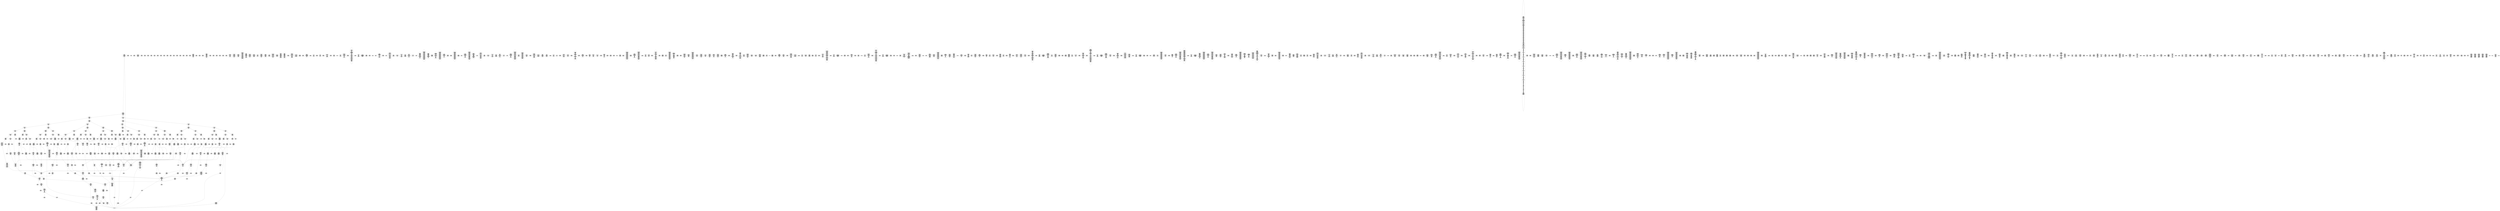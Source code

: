 /* Generated by GvGen v.1.0 (https://www.github.com/stricaud/gvgen) */

digraph G {
compound=true;
   node1 [label="[anywhere]"];
   node2 [label="# 0x0
PUSHX Data
PUSHX Data
MSTORE
PUSHX LogicData
CALLDATASIZE
LT
PUSHX Data
JUMPI
"];
   node3 [label="# 0xd
PUSHX Data
CALLDATALOAD
PUSHX BitData
SHR
PUSHX LogicData
GT
PUSHX Data
JUMPI
"];
   node4 [label="# 0x1e
PUSHX LogicData
GT
PUSHX Data
JUMPI
"];
   node5 [label="# 0x29
PUSHX LogicData
GT
PUSHX Data
JUMPI
"];
   node6 [label="# 0x34
PUSHX LogicData
GT
PUSHX Data
JUMPI
"];
   node7 [label="# 0x3f
PUSHX LogicData
EQ
PUSHX Data
JUMPI
"];
   node8 [label="# 0x4a
PUSHX LogicData
EQ
PUSHX Data
JUMPI
"];
   node9 [label="# 0x55
PUSHX LogicData
EQ
PUSHX Data
JUMPI
"];
   node10 [label="# 0x60
PUSHX Data
REVERT
"];
   node11 [label="# 0x64
JUMPDEST
PUSHX LogicData
EQ
PUSHX Data
JUMPI
"];
   node12 [label="# 0x70
PUSHX LogicData
EQ
PUSHX Data
JUMPI
"];
   node13 [label="# 0x7b
PUSHX LogicData
EQ
PUSHX Data
JUMPI
"];
   node14 [label="# 0x86
PUSHX Data
REVERT
"];
   node15 [label="# 0x8a
JUMPDEST
PUSHX LogicData
GT
PUSHX Data
JUMPI
"];
   node16 [label="# 0x96
PUSHX LogicData
EQ
PUSHX Data
JUMPI
"];
   node17 [label="# 0xa1
PUSHX LogicData
EQ
PUSHX Data
JUMPI
"];
   node18 [label="# 0xac
PUSHX LogicData
EQ
PUSHX Data
JUMPI
"];
   node19 [label="# 0xb7
PUSHX Data
REVERT
"];
   node20 [label="# 0xbb
JUMPDEST
PUSHX LogicData
EQ
PUSHX Data
JUMPI
"];
   node21 [label="# 0xc7
PUSHX LogicData
EQ
PUSHX Data
JUMPI
"];
   node22 [label="# 0xd2
PUSHX LogicData
EQ
PUSHX Data
JUMPI
"];
   node23 [label="# 0xdd
PUSHX Data
REVERT
"];
   node24 [label="# 0xe1
JUMPDEST
PUSHX LogicData
GT
PUSHX Data
JUMPI
"];
   node25 [label="# 0xed
PUSHX LogicData
GT
PUSHX Data
JUMPI
"];
   node26 [label="# 0xf8
PUSHX LogicData
EQ
PUSHX Data
JUMPI
"];
   node27 [label="# 0x103
PUSHX LogicData
EQ
PUSHX Data
JUMPI
"];
   node28 [label="# 0x10e
PUSHX LogicData
EQ
PUSHX Data
JUMPI
"];
   node29 [label="# 0x119
PUSHX Data
REVERT
"];
   node30 [label="# 0x11d
JUMPDEST
PUSHX LogicData
EQ
PUSHX Data
JUMPI
"];
   node31 [label="# 0x129
PUSHX LogicData
EQ
PUSHX Data
JUMPI
"];
   node32 [label="# 0x134
PUSHX LogicData
EQ
PUSHX Data
JUMPI
"];
   node33 [label="# 0x13f
PUSHX Data
REVERT
"];
   node34 [label="# 0x143
JUMPDEST
PUSHX LogicData
GT
PUSHX Data
JUMPI
"];
   node35 [label="# 0x14f
PUSHX LogicData
EQ
PUSHX Data
JUMPI
"];
   node36 [label="# 0x15a
PUSHX LogicData
EQ
PUSHX Data
JUMPI
"];
   node37 [label="# 0x165
PUSHX LogicData
EQ
PUSHX Data
JUMPI
"];
   node38 [label="# 0x170
PUSHX Data
REVERT
"];
   node39 [label="# 0x174
JUMPDEST
PUSHX LogicData
EQ
PUSHX Data
JUMPI
"];
   node40 [label="# 0x180
PUSHX LogicData
EQ
PUSHX Data
JUMPI
"];
   node41 [label="# 0x18b
PUSHX LogicData
EQ
PUSHX Data
JUMPI
"];
   node42 [label="# 0x196
PUSHX Data
REVERT
"];
   node43 [label="# 0x19a
JUMPDEST
PUSHX LogicData
GT
PUSHX Data
JUMPI
"];
   node44 [label="# 0x1a6
PUSHX LogicData
GT
PUSHX Data
JUMPI
"];
   node45 [label="# 0x1b1
PUSHX LogicData
GT
PUSHX Data
JUMPI
"];
   node46 [label="# 0x1bc
PUSHX LogicData
EQ
PUSHX Data
JUMPI
"];
   node47 [label="# 0x1c7
PUSHX LogicData
EQ
PUSHX Data
JUMPI
"];
   node48 [label="# 0x1d2
PUSHX LogicData
EQ
PUSHX Data
JUMPI
"];
   node49 [label="# 0x1dd
PUSHX Data
REVERT
"];
   node50 [label="# 0x1e1
JUMPDEST
PUSHX LogicData
EQ
PUSHX Data
JUMPI
"];
   node51 [label="# 0x1ed
PUSHX LogicData
EQ
PUSHX Data
JUMPI
"];
   node52 [label="# 0x1f8
PUSHX LogicData
EQ
PUSHX Data
JUMPI
"];
   node53 [label="# 0x203
PUSHX Data
REVERT
"];
   node54 [label="# 0x207
JUMPDEST
PUSHX LogicData
GT
PUSHX Data
JUMPI
"];
   node55 [label="# 0x213
PUSHX LogicData
EQ
PUSHX Data
JUMPI
"];
   node56 [label="# 0x21e
PUSHX LogicData
EQ
PUSHX Data
JUMPI
"];
   node57 [label="# 0x229
PUSHX LogicData
EQ
PUSHX Data
JUMPI
"];
   node58 [label="# 0x234
PUSHX Data
REVERT
"];
   node59 [label="# 0x238
JUMPDEST
PUSHX LogicData
EQ
PUSHX Data
JUMPI
"];
   node60 [label="# 0x244
PUSHX LogicData
EQ
PUSHX Data
JUMPI
"];
   node61 [label="# 0x24f
PUSHX LogicData
EQ
PUSHX Data
JUMPI
"];
   node62 [label="# 0x25a
PUSHX Data
REVERT
"];
   node63 [label="# 0x25e
JUMPDEST
PUSHX LogicData
GT
PUSHX Data
JUMPI
"];
   node64 [label="# 0x26a
PUSHX LogicData
GT
PUSHX Data
JUMPI
"];
   node65 [label="# 0x275
PUSHX LogicData
EQ
PUSHX Data
JUMPI
"];
   node66 [label="# 0x280
PUSHX LogicData
EQ
PUSHX Data
JUMPI
"];
   node67 [label="# 0x28b
PUSHX LogicData
EQ
PUSHX Data
JUMPI
"];
   node68 [label="# 0x296
PUSHX Data
REVERT
"];
   node69 [label="# 0x29a
JUMPDEST
PUSHX LogicData
EQ
PUSHX Data
JUMPI
"];
   node70 [label="# 0x2a6
PUSHX LogicData
EQ
PUSHX Data
JUMPI
"];
   node71 [label="# 0x2b1
PUSHX LogicData
EQ
PUSHX Data
JUMPI
"];
   node72 [label="# 0x2bc
PUSHX Data
REVERT
"];
   node73 [label="# 0x2c0
JUMPDEST
PUSHX LogicData
GT
PUSHX Data
JUMPI
"];
   node74 [label="# 0x2cc
PUSHX LogicData
EQ
PUSHX Data
JUMPI
"];
   node75 [label="# 0x2d7
PUSHX LogicData
EQ
PUSHX Data
JUMPI
"];
   node76 [label="# 0x2e2
PUSHX LogicData
EQ
PUSHX Data
JUMPI
"];
   node77 [label="# 0x2ed
PUSHX Data
REVERT
"];
   node78 [label="# 0x2f1
JUMPDEST
PUSHX LogicData
EQ
PUSHX Data
JUMPI
"];
   node79 [label="# 0x2fc
PUSHX LogicData
EQ
PUSHX Data
JUMPI
"];
   node80 [label="# 0x306
JUMPDEST
PUSHX Data
REVERT
"];
   node81 [label="# 0x30b
JUMPDEST
CALLVALUE
ISZERO
PUSHX Data
JUMPI
"];
   node82 [label="# 0x313
PUSHX Data
REVERT
"];
   node83 [label="# 0x317
JUMPDEST
PUSHX Data
PUSHX StorData
SLOAD
JUMP
"];
   node84 [label="# 0x321
JUMPDEST
PUSHX MemData
MLOAD
MSTORE
PUSHX ArithData
ADD
"];
   node85 [label="# 0x32b
JUMPDEST
PUSHX MemData
MLOAD
SUB
RETURN
"];
   node86 [label="# 0x334
JUMPDEST
PUSHX Data
PUSHX Data
CALLDATASIZE
PUSHX Data
PUSHX Data
JUMP
"];
   node87 [label="# 0x342
JUMPDEST
PUSHX Data
JUMP
"];
   node88 [label="# 0x347
JUMPDEST
STOP
"];
   node89 [label="# 0x349
JUMPDEST
CALLVALUE
ISZERO
PUSHX Data
JUMPI
"];
   node90 [label="# 0x351
PUSHX Data
REVERT
"];
   node91 [label="# 0x355
JUMPDEST
PUSHX Data
PUSHX Data
CALLDATASIZE
PUSHX Data
PUSHX Data
JUMP
"];
   node92 [label="# 0x364
JUMPDEST
PUSHX Data
JUMP
"];
   node93 [label="# 0x369
JUMPDEST
PUSHX MemData
MLOAD
ISZERO
ISZERO
MSTORE
PUSHX ArithData
ADD
PUSHX Data
JUMP
"];
   node94 [label="# 0x379
JUMPDEST
CALLVALUE
ISZERO
PUSHX Data
JUMPI
"];
   node95 [label="# 0x381
PUSHX Data
REVERT
"];
   node96 [label="# 0x385
JUMPDEST
PUSHX Data
PUSHX Data
JUMP
"];
   node97 [label="# 0x38e
JUMPDEST
PUSHX MemData
MLOAD
PUSHX Data
PUSHX Data
JUMP
"];
   node98 [label="# 0x39b
JUMPDEST
CALLVALUE
ISZERO
PUSHX Data
JUMPI
"];
   node99 [label="# 0x3a3
PUSHX Data
REVERT
"];
   node100 [label="# 0x3a7
JUMPDEST
PUSHX Data
PUSHX Data
CALLDATASIZE
PUSHX Data
PUSHX Data
JUMP
"];
   node101 [label="# 0x3b6
JUMPDEST
PUSHX Data
JUMP
"];
   node102 [label="# 0x3bb
JUMPDEST
PUSHX MemData
MLOAD
PUSHX ArithData
PUSHX BitData
PUSHX BitData
SHL
SUB
AND
MSTORE
PUSHX ArithData
ADD
PUSHX Data
JUMP
"];
   node103 [label="# 0x3d3
JUMPDEST
CALLVALUE
ISZERO
PUSHX Data
JUMPI
"];
   node104 [label="# 0x3db
PUSHX Data
REVERT
"];
   node105 [label="# 0x3df
JUMPDEST
PUSHX Data
PUSHX Data
CALLDATASIZE
PUSHX Data
PUSHX Data
JUMP
"];
   node106 [label="# 0x3ee
JUMPDEST
PUSHX Data
JUMP
"];
   node107 [label="# 0x3f3
JUMPDEST
CALLVALUE
ISZERO
PUSHX Data
JUMPI
"];
   node108 [label="# 0x3fb
PUSHX Data
REVERT
"];
   node109 [label="# 0x3ff
JUMPDEST
PUSHX Data
PUSHX Data
CALLDATASIZE
PUSHX Data
PUSHX Data
JUMP
"];
   node110 [label="# 0x40e
JUMPDEST
PUSHX Data
JUMP
"];
   node111 [label="# 0x413
JUMPDEST
CALLVALUE
ISZERO
PUSHX Data
JUMPI
"];
   node112 [label="# 0x41b
PUSHX Data
REVERT
"];
   node113 [label="# 0x41f
JUMPDEST
PUSHX Data
PUSHX Data
JUMP
"];
   node114 [label="# 0x428
JUMPDEST
CALLVALUE
ISZERO
PUSHX Data
JUMPI
"];
   node115 [label="# 0x430
PUSHX Data
REVERT
"];
   node116 [label="# 0x434
JUMPDEST
PUSHX StorData
SLOAD
PUSHX Data
JUMP
"];
   node117 [label="# 0x43d
JUMPDEST
CALLVALUE
ISZERO
PUSHX Data
JUMPI
"];
   node118 [label="# 0x445
PUSHX Data
REVERT
"];
   node119 [label="# 0x449
JUMPDEST
PUSHX Data
PUSHX Data
CALLDATASIZE
PUSHX Data
PUSHX Data
JUMP
"];
   node120 [label="# 0x458
JUMPDEST
PUSHX Data
JUMP
"];
   node121 [label="# 0x45d
JUMPDEST
CALLVALUE
ISZERO
PUSHX Data
JUMPI
"];
   node122 [label="# 0x465
PUSHX Data
REVERT
"];
   node123 [label="# 0x469
JUMPDEST
PUSHX Data
PUSHX Data
CALLDATASIZE
PUSHX Data
PUSHX Data
JUMP
"];
   node124 [label="# 0x478
JUMPDEST
PUSHX Data
JUMP
"];
   node125 [label="# 0x47d
JUMPDEST
CALLVALUE
ISZERO
PUSHX Data
JUMPI
"];
   node126 [label="# 0x485
PUSHX Data
REVERT
"];
   node127 [label="# 0x489
JUMPDEST
PUSHX Data
PUSHX Data
JUMP
"];
   node128 [label="# 0x492
JUMPDEST
CALLVALUE
ISZERO
PUSHX Data
JUMPI
"];
   node129 [label="# 0x49a
PUSHX Data
REVERT
"];
   node130 [label="# 0x49e
JUMPDEST
PUSHX Data
PUSHX Data
CALLDATASIZE
PUSHX Data
PUSHX Data
JUMP
"];
   node131 [label="# 0x4ad
JUMPDEST
PUSHX Data
JUMP
"];
   node132 [label="# 0x4b2
JUMPDEST
CALLVALUE
ISZERO
PUSHX Data
JUMPI
"];
   node133 [label="# 0x4ba
PUSHX Data
REVERT
"];
   node134 [label="# 0x4be
JUMPDEST
PUSHX StorData
SLOAD
PUSHX StorData
SLOAD
PUSHX Data
JUMP
"];
   node135 [label="# 0x4cd
JUMPDEST
PUSHX Data
MLOAD
MSTORE
PUSHX ArithData
ADD
MSTORE
ADD
PUSHX Data
JUMP
"];
   node136 [label="# 0x4e2
JUMPDEST
CALLVALUE
ISZERO
PUSHX Data
JUMPI
"];
   node137 [label="# 0x4ea
PUSHX Data
REVERT
"];
   node138 [label="# 0x4ee
JUMPDEST
PUSHX Data
PUSHX Data
CALLDATASIZE
PUSHX Data
PUSHX Data
JUMP
"];
   node139 [label="# 0x4fd
JUMPDEST
PUSHX Data
JUMP
"];
   node140 [label="# 0x502
JUMPDEST
PUSHX Data
PUSHX Data
CALLDATASIZE
PUSHX Data
PUSHX Data
JUMP
"];
   node141 [label="# 0x510
JUMPDEST
PUSHX Data
JUMP
"];
   node142 [label="# 0x515
JUMPDEST
CALLVALUE
ISZERO
PUSHX Data
JUMPI
"];
   node143 [label="# 0x51d
PUSHX Data
REVERT
"];
   node144 [label="# 0x521
JUMPDEST
PUSHX Data
PUSHX Data
CALLDATASIZE
PUSHX Data
PUSHX Data
JUMP
"];
   node145 [label="# 0x530
JUMPDEST
PUSHX Data
JUMP
"];
   node146 [label="# 0x535
JUMPDEST
CALLVALUE
ISZERO
PUSHX Data
JUMPI
"];
   node147 [label="# 0x53d
PUSHX Data
REVERT
"];
   node148 [label="# 0x541
JUMPDEST
PUSHX Data
PUSHX Data
CALLDATASIZE
PUSHX Data
PUSHX Data
JUMP
"];
   node149 [label="# 0x550
JUMPDEST
PUSHX Data
JUMP
"];
   node150 [label="# 0x555
JUMPDEST
CALLVALUE
ISZERO
PUSHX Data
JUMPI
"];
   node151 [label="# 0x55d
PUSHX Data
REVERT
"];
   node152 [label="# 0x561
JUMPDEST
PUSHX Data
PUSHX Data
CALLDATASIZE
PUSHX Data
PUSHX Data
JUMP
"];
   node153 [label="# 0x570
JUMPDEST
PUSHX Data
JUMP
"];
   node154 [label="# 0x575
JUMPDEST
CALLVALUE
ISZERO
PUSHX Data
JUMPI
"];
   node155 [label="# 0x57d
PUSHX Data
REVERT
"];
   node156 [label="# 0x581
JUMPDEST
PUSHX Data
PUSHX Data
CALLDATASIZE
PUSHX Data
PUSHX Data
JUMP
"];
   node157 [label="# 0x590
JUMPDEST
PUSHX Data
JUMP
"];
   node158 [label="# 0x595
JUMPDEST
CALLVALUE
ISZERO
PUSHX Data
JUMPI
"];
   node159 [label="# 0x59d
PUSHX Data
REVERT
"];
   node160 [label="# 0x5a1
JUMPDEST
PUSHX StorData
SLOAD
TIMESTAMP
LT
ISZERO
PUSHX Data
JUMP
"];
   node161 [label="# 0x5ad
JUMPDEST
CALLVALUE
ISZERO
PUSHX Data
JUMPI
"];
   node162 [label="# 0x5b5
PUSHX Data
REVERT
"];
   node163 [label="# 0x5b9
JUMPDEST
PUSHX StorData
SLOAD
PUSHX StorData
SLOAD
PUSHX StorData
SLOAD
PUSHX Data
PUSHX BitData
AND
JUMP
"];
   node164 [label="# 0x5cf
JUMPDEST
PUSHX Data
MLOAD
ISZERO
ISZERO
MSTORE
PUSHX ArithData
ADD
MSTORE
ADD
MSTORE
PUSHX ArithData
ADD
PUSHX Data
JUMP
"];
   node165 [label="# 0x5ec
JUMPDEST
CALLVALUE
ISZERO
PUSHX Data
JUMPI
"];
   node166 [label="# 0x5f4
PUSHX Data
REVERT
"];
   node167 [label="# 0x5f8
JUMPDEST
PUSHX StorData
SLOAD
PUSHX BitData
AND
PUSHX Data
JUMP
"];
   node168 [label="# 0x604
JUMPDEST
CALLVALUE
ISZERO
PUSHX Data
JUMPI
"];
   node169 [label="# 0x60c
PUSHX Data
REVERT
"];
   node170 [label="# 0x610
JUMPDEST
PUSHX Data
PUSHX Data
CALLDATASIZE
PUSHX Data
PUSHX Data
JUMP
"];
   node171 [label="# 0x61f
JUMPDEST
PUSHX Data
JUMP
"];
   node172 [label="# 0x624
JUMPDEST
CALLVALUE
ISZERO
PUSHX Data
JUMPI
"];
   node173 [label="# 0x62c
PUSHX Data
REVERT
"];
   node174 [label="# 0x630
JUMPDEST
PUSHX Data
PUSHX Data
CALLDATASIZE
PUSHX Data
PUSHX Data
JUMP
"];
   node175 [label="# 0x63f
JUMPDEST
PUSHX Data
JUMP
"];
   node176 [label="# 0x644
JUMPDEST
CALLVALUE
ISZERO
PUSHX Data
JUMPI
"];
   node177 [label="# 0x64c
PUSHX Data
REVERT
"];
   node178 [label="# 0x650
JUMPDEST
PUSHX Data
PUSHX Data
CALLDATASIZE
PUSHX Data
PUSHX Data
JUMP
"];
   node179 [label="# 0x65f
JUMPDEST
PUSHX Data
JUMP
"];
   node180 [label="# 0x664
JUMPDEST
CALLVALUE
ISZERO
PUSHX Data
JUMPI
"];
   node181 [label="# 0x66c
PUSHX Data
REVERT
"];
   node182 [label="# 0x670
JUMPDEST
PUSHX Data
PUSHX Data
JUMP
"];
   node183 [label="# 0x679
JUMPDEST
CALLVALUE
ISZERO
PUSHX Data
JUMPI
"];
   node184 [label="# 0x681
PUSHX Data
REVERT
"];
   node185 [label="# 0x685
JUMPDEST
PUSHX StorData
SLOAD
PUSHX ArithData
PUSHX BitData
PUSHX BitData
SHL
SUB
AND
PUSHX Data
JUMP
"];
   node186 [label="# 0x697
JUMPDEST
CALLVALUE
ISZERO
PUSHX Data
JUMPI
"];
   node187 [label="# 0x69f
PUSHX Data
REVERT
"];
   node188 [label="# 0x6a3
JUMPDEST
PUSHX Data
PUSHX StorData
SLOAD
JUMP
"];
   node189 [label="# 0x6ad
JUMPDEST
CALLVALUE
ISZERO
PUSHX Data
JUMPI
"];
   node190 [label="# 0x6b5
PUSHX Data
REVERT
"];
   node191 [label="# 0x6b9
JUMPDEST
PUSHX Data
PUSHX Data
JUMP
"];
   node192 [label="# 0x6c2
JUMPDEST
CALLVALUE
ISZERO
PUSHX Data
JUMPI
"];
   node193 [label="# 0x6ca
PUSHX Data
REVERT
"];
   node194 [label="# 0x6ce
JUMPDEST
PUSHX Data
PUSHX Data
CALLDATASIZE
PUSHX Data
PUSHX Data
JUMP
"];
   node195 [label="# 0x6dd
JUMPDEST
PUSHX Data
JUMP
"];
   node196 [label="# 0x6e2
JUMPDEST
CALLVALUE
ISZERO
PUSHX Data
JUMPI
"];
   node197 [label="# 0x6ea
PUSHX Data
REVERT
"];
   node198 [label="# 0x6ee
JUMPDEST
PUSHX Data
PUSHX Data
CALLDATASIZE
PUSHX Data
PUSHX Data
JUMP
"];
   node199 [label="# 0x6fd
JUMPDEST
PUSHX Data
PUSHX Data
MSTORE
PUSHX Data
MSTORE
PUSHX Data
SHA3
SLOAD
JUMP
"];
   node200 [label="# 0x70f
JUMPDEST
CALLVALUE
ISZERO
PUSHX Data
JUMPI
"];
   node201 [label="# 0x717
PUSHX Data
REVERT
"];
   node202 [label="# 0x71b
JUMPDEST
PUSHX Data
PUSHX StorData
SLOAD
JUMP
"];
   node203 [label="# 0x725
JUMPDEST
CALLVALUE
ISZERO
PUSHX Data
JUMPI
"];
   node204 [label="# 0x72d
PUSHX Data
REVERT
"];
   node205 [label="# 0x731
JUMPDEST
PUSHX Data
PUSHX Data
CALLDATASIZE
PUSHX Data
PUSHX Data
JUMP
"];
   node206 [label="# 0x740
JUMPDEST
PUSHX Data
JUMP
"];
   node207 [label="# 0x745
JUMPDEST
CALLVALUE
ISZERO
PUSHX Data
JUMPI
"];
   node208 [label="# 0x74d
PUSHX Data
REVERT
"];
   node209 [label="# 0x751
JUMPDEST
PUSHX Data
PUSHX Data
CALLDATASIZE
PUSHX Data
PUSHX Data
JUMP
"];
   node210 [label="# 0x760
JUMPDEST
PUSHX Data
JUMP
"];
   node211 [label="# 0x765
JUMPDEST
CALLVALUE
ISZERO
PUSHX Data
JUMPI
"];
   node212 [label="# 0x76d
PUSHX Data
REVERT
"];
   node213 [label="# 0x771
JUMPDEST
PUSHX StorData
SLOAD
PUSHX Data
PUSHX BitData
AND
JUMP
"];
   node214 [label="# 0x77f
JUMPDEST
CALLVALUE
ISZERO
PUSHX Data
JUMPI
"];
   node215 [label="# 0x787
PUSHX Data
REVERT
"];
   node216 [label="# 0x78b
JUMPDEST
PUSHX Data
PUSHX Data
CALLDATASIZE
PUSHX Data
PUSHX Data
JUMP
"];
   node217 [label="# 0x79a
JUMPDEST
PUSHX Data
JUMP
"];
   node218 [label="# 0x79f
JUMPDEST
CALLVALUE
ISZERO
PUSHX Data
JUMPI
"];
   node219 [label="# 0x7a7
PUSHX Data
REVERT
"];
   node220 [label="# 0x7ab
JUMPDEST
PUSHX Data
PUSHX StorData
SLOAD
JUMP
"];
   node221 [label="# 0x7b5
JUMPDEST
CALLVALUE
ISZERO
PUSHX Data
JUMPI
"];
   node222 [label="# 0x7bd
PUSHX Data
REVERT
"];
   node223 [label="# 0x7c1
JUMPDEST
PUSHX Data
PUSHX Data
JUMP
"];
   node224 [label="# 0x7ca
JUMPDEST
CALLVALUE
ISZERO
PUSHX Data
JUMPI
"];
   node225 [label="# 0x7d2
PUSHX Data
REVERT
"];
   node226 [label="# 0x7d6
JUMPDEST
PUSHX Data
PUSHX Data
CALLDATASIZE
PUSHX Data
PUSHX Data
JUMP
"];
   node227 [label="# 0x7e5
JUMPDEST
PUSHX Data
PUSHX Data
MSTORE
PUSHX Data
MSTORE
PUSHX Data
SHA3
SLOAD
PUSHX ArithData
ADD
SLOAD
JUMP
"];
   node228 [label="# 0x7fe
JUMPDEST
CALLVALUE
ISZERO
PUSHX Data
JUMPI
"];
   node229 [label="# 0x806
PUSHX Data
REVERT
"];
   node230 [label="# 0x80a
JUMPDEST
PUSHX Data
PUSHX Data
CALLDATASIZE
PUSHX Data
PUSHX Data
JUMP
"];
   node231 [label="# 0x819
JUMPDEST
PUSHX Data
JUMP
"];
   node232 [label="# 0x81e
JUMPDEST
CALLVALUE
ISZERO
PUSHX Data
JUMPI
"];
   node233 [label="# 0x826
PUSHX Data
REVERT
"];
   node234 [label="# 0x82a
JUMPDEST
PUSHX Data
PUSHX Data
CALLDATASIZE
PUSHX Data
PUSHX Data
JUMP
"];
   node235 [label="# 0x839
JUMPDEST
PUSHX Data
JUMP
"];
   node236 [label="# 0x83e
JUMPDEST
CALLVALUE
ISZERO
PUSHX Data
JUMPI
"];
   node237 [label="# 0x846
PUSHX Data
REVERT
"];
   node238 [label="# 0x84a
JUMPDEST
PUSHX Data
PUSHX Data
CALLDATASIZE
PUSHX Data
PUSHX Data
JUMP
"];
   node239 [label="# 0x859
JUMPDEST
PUSHX Data
JUMP
"];
   node240 [label="# 0x85e
JUMPDEST
CALLVALUE
ISZERO
PUSHX Data
JUMPI
"];
   node241 [label="# 0x866
PUSHX Data
REVERT
"];
   node242 [label="# 0x86a
JUMPDEST
PUSHX Data
PUSHX Data
CALLDATASIZE
PUSHX Data
PUSHX Data
JUMP
"];
   node243 [label="# 0x879
JUMPDEST
PUSHX Data
JUMP
"];
   node244 [label="# 0x87e
JUMPDEST
CALLVALUE
ISZERO
PUSHX Data
JUMPI
"];
   node245 [label="# 0x886
PUSHX Data
REVERT
"];
   node246 [label="# 0x88a
JUMPDEST
PUSHX Data
PUSHX Data
JUMP
"];
   node247 [label="# 0x893
JUMPDEST
CALLVALUE
ISZERO
PUSHX Data
JUMPI
"];
   node248 [label="# 0x89b
PUSHX Data
REVERT
"];
   node249 [label="# 0x89f
JUMPDEST
PUSHX Data
PUSHX Data
CALLDATASIZE
PUSHX Data
PUSHX Data
JUMP
"];
   node250 [label="# 0x8ae
JUMPDEST
PUSHX Data
JUMP
"];
   node251 [label="# 0x8b3
JUMPDEST
CALLVALUE
ISZERO
PUSHX Data
JUMPI
"];
   node252 [label="# 0x8bb
PUSHX Data
REVERT
"];
   node253 [label="# 0x8bf
JUMPDEST
PUSHX Data
PUSHX Data
CALLDATASIZE
PUSHX Data
PUSHX Data
JUMP
"];
   node254 [label="# 0x8ce
JUMPDEST
PUSHX Data
JUMP
"];
   node255 [label="# 0x8d3
JUMPDEST
PUSHX StorData
SLOAD
TIMESTAMP
LT
ISZERO
PUSHX Data
JUMPI
"];
   node256 [label="# 0x8de
PUSHX MemData
MLOAD
PUSHX Data
MSTORE
PUSHX ArithData
ADD
PUSHX MemData
MLOAD
SUB
REVERT
"];
   node257 [label="# 0x90f
JUMPDEST
PUSHX StorData
SLOAD
PUSHX BitData
AND
ISZERO
PUSHX Data
JUMPI
"];
   node258 [label="# 0x91b
PUSHX MemData
MLOAD
PUSHX BitData
PUSHX BitData
SHL
MSTORE
PUSHX Data
PUSHX ArithData
ADD
MSTORE
PUSHX Data
PUSHX ArithData
ADD
MSTORE
PUSHX BitData
PUSHX BitData
SHL
PUSHX ArithData
ADD
MSTORE
PUSHX ArithData
ADD
"];
   node259 [label="# 0x951
JUMPDEST
PUSHX MemData
MLOAD
SUB
REVERT
"];
   node260 [label="# 0x95a
JUMPDEST
CALLER
PUSHX Data
MSTORE
PUSHX Data
PUSHX Data
MSTORE
PUSHX Data
SHA3
SLOAD
GT
ISZERO
PUSHX Data
JUMPI
"];
   node261 [label="# 0x973
PUSHX MemData
MLOAD
PUSHX Data
MSTORE
PUSHX ArithData
ADD
PUSHX MemData
MLOAD
SUB
REVERT
"];
   node262 [label="# 0x9a4
JUMPDEST
PUSHX StorData
SLOAD
PUSHX StorData
SLOAD
PUSHX Data
PUSHX Data
JUMP
"];
   node263 [label="# 0x9b5
JUMPDEST
GT
ISZERO
PUSHX Data
JUMPI
"];
   node264 [label="# 0x9bc
PUSHX MemData
MLOAD
PUSHX Data
MSTORE
PUSHX ArithData
ADD
PUSHX MemData
MLOAD
SUB
REVERT
"];
   node265 [label="# 0x9ed
JUMPDEST
PUSHX Data
PUSHX ArithData
ADD
SLOAD
PUSHX Data
PUSHX Data
JUMP
"];
   node266 [label="# 0x9ff
JUMPDEST
CALLVALUE
EQ
PUSHX Data
JUMPI
"];
   node267 [label="# 0xa09
PUSHX MemData
MLOAD
PUSHX BitData
PUSHX BitData
SHL
MSTORE
PUSHX ArithData
ADD
PUSHX MemData
MLOAD
SUB
REVERT
"];
   node268 [label="# 0xa21
JUMPDEST
PUSHX StorData
SLOAD
PUSHX Data
PUSHX Data
JUMP
"];
   node269 [label="# 0xa2f
JUMPDEST
PUSHX Data
SSTORE
CALLER
PUSHX Data
MSTORE
PUSHX Data
PUSHX Data
MSTORE
PUSHX Data
SHA3
SLOAD
PUSHX Data
PUSHX Data
JUMP
"];
   node270 [label="# 0xa4d
JUMPDEST
CALLER
PUSHX Data
MSTORE
PUSHX Data
PUSHX Data
MSTORE
PUSHX Data
SHA3
SSTORE
PUSHX LogicData
GT
ISZERO
PUSHX Data
JUMPI
"];
   node271 [label="# 0xa72
PUSHX Data
PUSHX Data
JUMP
"];
   node272 [label="# 0xa79
JUMPDEST
PUSHX MemData
MLOAD
MSTORE
PUSHX ArithData
MUL
PUSHX ArithData
ADD
ADD
PUSHX Data
MSTORE
ISZERO
PUSHX Data
JUMPI
"];
   node273 [label="# 0xa93
PUSHX ArithData
ADD
PUSHX ArithData
MUL
CALLDATASIZE
CALLDATACOPY
ADD
"];
   node274 [label="# 0xaa2
JUMPDEST
PUSHX Data
PUSHX Data
JUMPI
"];
   node275 [label="# 0xaad
CALLER
PUSHX Data
JUMP
"];
   node276 [label="# 0xab2
JUMPDEST
PUSHX StorData
SLOAD
PUSHX ArithData
PUSHX BitData
PUSHX BitData
SHL
SUB
AND
"];
   node277 [label="# 0xabf
JUMPDEST
PUSHX Data
"];
   node278 [label="# 0xac4
JUMPDEST
LT
ISZERO
PUSHX Data
JUMPI
"];
   node279 [label="# 0xacd
PUSHX Data
PUSHX Data
JUMP
"];
   node280 [label="# 0xad5
JUMPDEST
MLOAD
LT
PUSHX Data
JUMPI
"];
   node281 [label="# 0xae0
PUSHX Data
PUSHX Data
JUMP
"];
   node282 [label="# 0xae7
JUMPDEST
PUSHX ArithData
MUL
ADD
ADD
MSTORE
PUSHX Data
PUSHX Data
JUMP
"];
   node283 [label="# 0xafc
JUMPDEST
PUSHX Data
JUMP
"];
   node284 [label="# 0xb04
JUMPDEST
ISZERO
PUSHX Data
JUMPI
"];
   node285 [label="# 0xb0c
PUSHX Data
"];
   node286 [label="# 0xb0e
JUMPDEST
LT
ISZERO
PUSHX Data
JUMPI
"];
   node287 [label="# 0xb17
PUSHX StorData
SLOAD
MLOAD
PUSHX ArithData
PUSHX BitData
PUSHX BitData
SHL
SUB
AND
PUSHX Data
LT
PUSHX Data
JUMPI
"];
   node288 [label="# 0xb38
PUSHX Data
PUSHX Data
JUMP
"];
   node289 [label="# 0xb3f
JUMPDEST
PUSHX ArithData
MUL
ADD
ADD
MLOAD
PUSHX MemData
MLOAD
PUSHX ArithData
PUSHX BitData
PUSHX BitData
SHL
SUB
NOT
PUSHX BitData
SHL
AND
MSTORE
PUSHX ArithData
ADD
MSTORE
PUSHX ArithData
ADD
MSTORE
CALLER
PUSHX ArithData
ADD
MSTORE
PUSHX ArithData
ADD
PUSHX Data
PUSHX MemData
MLOAD
SUB
PUSHX Data
EXTCODESIZE
ISZERO
ISZERO
PUSHX Data
JUMPI
"];
   node290 [label="# 0xb8c
PUSHX Data
REVERT
"];
   node291 [label="# 0xb90
JUMPDEST
GAS
CALL
ISZERO
ISZERO
PUSHX Data
JUMPI
"];
   node292 [label="# 0xb9b
RETURNDATASIZE
PUSHX Data
RETURNDATACOPY
RETURNDATASIZE
PUSHX Data
REVERT
"];
   node293 [label="# 0xba4
JUMPDEST
PUSHX Data
PUSHX Data
JUMP
"];
   node294 [label="# 0xbb3
JUMPDEST
PUSHX Data
JUMP
"];
   node295 [label="# 0xbbb
JUMPDEST
"];
   node296 [label="# 0xbbd
JUMPDEST
JUMP
"];
   node297 [label="# 0xbc6
JUMPDEST
PUSHX Data
PUSHX ArithData
PUSHX BitData
PUSHX BitData
SHL
SUB
NOT
AND
PUSHX LogicData
EQ
PUSHX Data
JUMPI
"];
   node298 [label="# 0xbfb
PUSHX Data
PUSHX Data
JUMP
"];
   node299 [label="# 0xc04
JUMPDEST
JUMP
"];
   node300 [label="# 0xc0a
JUMPDEST
PUSHX Data
PUSHX StorData
SLOAD
PUSHX Data
PUSHX Data
JUMP
"];
   node301 [label="# 0xc19
JUMPDEST
PUSHX ArithData
ADD
PUSHX ArithData
DIV
MUL
PUSHX ArithData
ADD
PUSHX MemData
MLOAD
ADD
PUSHX Data
MSTORE
MSTORE
PUSHX ArithData
ADD
SLOAD
PUSHX Data
PUSHX Data
JUMP
"];
   node302 [label="# 0xc45
JUMPDEST
ISZERO
PUSHX Data
JUMPI
"];
   node303 [label="# 0xc4c
PUSHX LogicData
LT
PUSHX Data
JUMPI
"];
   node304 [label="# 0xc54
PUSHX ArithData
SLOAD
DIV
MUL
MSTORE
PUSHX ArithData
ADD
PUSHX Data
JUMP
"];
   node305 [label="# 0xc67
JUMPDEST
ADD
PUSHX Data
MSTORE
PUSHX Data
PUSHX Data
SHA3
"];
   node306 [label="# 0xc75
JUMPDEST
SLOAD
MSTORE
PUSHX ArithData
ADD
PUSHX ArithData
ADD
GT
PUSHX Data
JUMPI
"];
   node307 [label="# 0xc89
SUB
PUSHX BitData
AND
ADD
"];
   node308 [label="# 0xc92
JUMPDEST
JUMP
"];
   node309 [label="# 0xc9c
JUMPDEST
PUSHX Data
MSTORE
PUSHX Data
PUSHX Data
MSTORE
PUSHX Data
SHA3
SLOAD
PUSHX ArithData
PUSHX BitData
PUSHX BitData
SHL
SUB
AND
PUSHX Data
JUMPI
"];
   node310 [label="# 0xcb9
PUSHX MemData
MLOAD
PUSHX BitData
PUSHX BitData
SHL
MSTORE
PUSHX Data
PUSHX ArithData
ADD
MSTORE
PUSHX Data
PUSHX ArithData
ADD
MSTORE
PUSHX Data
PUSHX ArithData
ADD
MSTORE
PUSHX BitData
PUSHX BitData
SHL
PUSHX ArithData
ADD
MSTORE
PUSHX ArithData
ADD
PUSHX Data
JUMP
"];
   node311 [label="# 0xd15
JUMPDEST
PUSHX Data
MSTORE
PUSHX Data
PUSHX Data
MSTORE
PUSHX Data
SHA3
SLOAD
PUSHX ArithData
PUSHX BitData
PUSHX BitData
SHL
SUB
AND
JUMP
"];
   node312 [label="# 0xd31
JUMPDEST
PUSHX Data
PUSHX Data
PUSHX Data
JUMP
"];
   node313 [label="# 0xd3c
JUMPDEST
PUSHX ArithData
PUSHX BitData
PUSHX BitData
SHL
SUB
AND
PUSHX ArithData
PUSHX BitData
PUSHX BitData
SHL
SUB
AND
EQ
ISZERO
PUSHX Data
JUMPI
"];
   node314 [label="# 0xd59
PUSHX MemData
MLOAD
PUSHX BitData
PUSHX BitData
SHL
MSTORE
PUSHX Data
PUSHX ArithData
ADD
MSTORE
PUSHX Data
PUSHX ArithData
ADD
MSTORE
PUSHX Data
PUSHX ArithData
ADD
MSTORE
PUSHX Data
PUSHX ArithData
ADD
MSTORE
PUSHX ArithData
ADD
PUSHX Data
JUMP
"];
   node315 [label="# 0xdc6
JUMPDEST
CALLER
PUSHX ArithData
PUSHX BitData
PUSHX BitData
SHL
SUB
AND
EQ
PUSHX Data
JUMPI
"];
   node316 [label="# 0xdd8
PUSHX Data
CALLER
PUSHX Data
JUMP
"];
   node317 [label="# 0xde2
JUMPDEST
PUSHX Data
JUMPI
"];
   node318 [label="# 0xde7
PUSHX MemData
MLOAD
PUSHX BitData
PUSHX BitData
SHL
MSTORE
PUSHX Data
PUSHX ArithData
ADD
MSTORE
PUSHX Data
PUSHX ArithData
ADD
MSTORE
PUSHX Data
PUSHX ArithData
ADD
MSTORE
PUSHX Data
PUSHX ArithData
ADD
MSTORE
PUSHX ArithData
ADD
PUSHX Data
JUMP
"];
   node319 [label="# 0xe54
JUMPDEST
PUSHX Data
PUSHX Data
JUMP
"];
   node320 [label="# 0xe5e
JUMPDEST
JUMP
"];
   node321 [label="# 0xe63
JUMPDEST
PUSHX StorData
SLOAD
PUSHX ArithData
PUSHX BitData
PUSHX BitData
SHL
SUB
AND
CALLER
EQ
PUSHX Data
JUMPI
"];
   node322 [label="# 0xe76
PUSHX MemData
MLOAD
PUSHX BitData
PUSHX BitData
SHL
MSTORE
PUSHX Data
PUSHX ArithData
ADD
MSTORE
PUSHX ArithData
ADD
MSTORE
PUSHX MemData
MLOAD
PUSHX Data
PUSHX Data
CODECOPY
MLOAD
MSTORE
PUSHX ArithData
ADD
MSTORE
PUSHX ArithData
ADD
PUSHX Data
JUMP
"];
   node323 [label="# 0xeab
JUMPDEST
PUSHX StorData
SLOAD
PUSHX ArithData
ADD
SSTORE
PUSHX Data
MSTORE
MLOAD
PUSHX Data
PUSHX ArithData
ADD
PUSHX ArithData
ADD
PUSHX Data
JUMP
"];
   node324 [label="# 0xeee
JUMPDEST
JUMP
"];
   node325 [label="# 0xef2
JUMPDEST
PUSHX StorData
SLOAD
PUSHX Data
PUSHX Data
JUMP
"];
   node326 [label="# 0xeff
JUMPDEST
PUSHX ArithData
ADD
PUSHX ArithData
DIV
MUL
PUSHX ArithData
ADD
PUSHX MemData
MLOAD
ADD
PUSHX Data
MSTORE
MSTORE
PUSHX ArithData
ADD
SLOAD
PUSHX Data
PUSHX Data
JUMP
"];
   node327 [label="# 0xf2b
JUMPDEST
ISZERO
PUSHX Data
JUMPI
"];
   node328 [label="# 0xf32
PUSHX LogicData
LT
PUSHX Data
JUMPI
"];
   node329 [label="# 0xf3a
PUSHX ArithData
SLOAD
DIV
MUL
MSTORE
PUSHX ArithData
ADD
PUSHX Data
JUMP
"];
   node330 [label="# 0xf4d
JUMPDEST
ADD
PUSHX Data
MSTORE
PUSHX Data
PUSHX Data
SHA3
"];
   node331 [label="# 0xf5b
JUMPDEST
SLOAD
MSTORE
PUSHX ArithData
ADD
PUSHX ArithData
ADD
GT
PUSHX Data
JUMPI
"];
   node332 [label="# 0xf6f
SUB
PUSHX BitData
AND
ADD
"];
   node333 [label="# 0xf78
JUMPDEST
JUMP
"];
   node334 [label="# 0xf80
JUMPDEST
PUSHX StorData
SLOAD
PUSHX ArithData
PUSHX BitData
PUSHX BitData
SHL
SUB
AND
CALLER
EQ
PUSHX Data
JUMPI
"];
   node335 [label="# 0xf93
PUSHX MemData
MLOAD
PUSHX BitData
PUSHX BitData
SHL
MSTORE
PUSHX Data
PUSHX ArithData
ADD
MSTORE
PUSHX ArithData
ADD
MSTORE
PUSHX MemData
MLOAD
PUSHX Data
PUSHX Data
CODECOPY
MLOAD
MSTORE
PUSHX ArithData
ADD
MSTORE
PUSHX ArithData
ADD
PUSHX Data
JUMP
"];
   node336 [label="# 0xfc8
JUMPDEST
MLOAD
EQ
PUSHX Data
JUMPI
"];
   node337 [label="# 0xfd1
PUSHX MemData
MLOAD
PUSHX BitData
PUSHX BitData
SHL
MSTORE
PUSHX Data
PUSHX ArithData
ADD
MSTORE
PUSHX Data
PUSHX ArithData
ADD
MSTORE
PUSHX Data
PUSHX ArithData
ADD
MSTORE
PUSHX ArithData
ADD
PUSHX Data
JUMP
"];
   node338 [label="# 0x1018
JUMPDEST
PUSHX LogicData
GT
ISZERO
PUSHX Data
JUMPI
"];
   node339 [label="# 0x102a
PUSHX Data
PUSHX Data
JUMP
"];
   node340 [label="# 0x1031
JUMPDEST
PUSHX MemData
MLOAD
MSTORE
PUSHX ArithData
MUL
PUSHX ArithData
ADD
ADD
PUSHX Data
MSTORE
ISZERO
PUSHX Data
JUMPI
"];
   node341 [label="# 0x104b
PUSHX ArithData
ADD
PUSHX ArithData
MUL
CALLDATASIZE
CALLDATACOPY
ADD
"];
   node342 [label="# 0x105a
JUMPDEST
MLOAD
PUSHX Data
PUSHX Data
PUSHX ArithData
ADD
PUSHX Data
JUMP
"];
   node343 [label="# 0x106f
JUMPDEST
MLOAD
PUSHX Data
PUSHX ArithData
ADD
PUSHX Data
JUMP
"];
   node344 [label="# 0x1082
JUMPDEST
PUSHX Data
"];
   node345 [label="# 0x1086
JUMPDEST
LT
ISZERO
PUSHX Data
JUMPI
"];
   node346 [label="# 0x108f
LT
PUSHX Data
JUMPI
"];
   node347 [label="# 0x1099
PUSHX Data
PUSHX Data
JUMP
"];
   node348 [label="# 0x10a0
JUMPDEST
PUSHX ArithData
MUL
ADD
PUSHX ArithData
ADD
PUSHX Data
PUSHX Data
JUMP
"];
   node349 [label="# 0x10b5
JUMPDEST
PUSHX StorData
SLOAD
LT
PUSHX Data
JUMPI
"];
   node350 [label="# 0x10c1
PUSHX Data
PUSHX Data
JUMP
"];
   node351 [label="# 0x10c8
JUMPDEST
PUSHX Data
MSTORE
PUSHX Data
SHA3
ADD
SLOAD
PUSHX ArithData
PUSHX BitData
PUSHX BitData
SHL
SUB
NOT
AND
PUSHX ArithData
PUSHX BitData
PUSHX BitData
SHL
SUB
AND
OR
SSTORE
PUSHX Data
PUSHX Data
JUMP
"];
   node352 [label="# 0x10fb
JUMPDEST
PUSHX Data
JUMP
"];
   node353 [label="# 0x1103
JUMPDEST
PUSHX Data
PUSHX StorData
PUSHX LogicData
SLOAD
LT
PUSHX Data
JUMPI
"];
   node354 [label="# 0x1113
PUSHX Data
PUSHX Data
JUMP
"];
   node355 [label="# 0x111a
JUMPDEST
PUSHX Data
MSTORE
PUSHX Data
SHA3
ADD
SLOAD
"];
   node356 [label="# 0x1128
JUMPDEST
PUSHX StorData
SLOAD
LT
ISZERO
PUSHX Data
JUMPI
"];
   node357 [label="# 0x1133
PUSHX StorData
SLOAD
LT
PUSHX Data
JUMPI
"];
   node358 [label="# 0x113f
PUSHX Data
PUSHX Data
JUMP
"];
   node359 [label="# 0x1146
JUMPDEST
PUSHX Data
MSTORE
PUSHX Data
SHA3
ADD
SLOAD
EQ
PUSHX Data
JUMPI
"];
   node360 [label="# 0x1158
PUSHX Data
PUSHX Data
JUMP
"];
   node361 [label="# 0x115f
JUMPDEST
PUSHX Data
PUSHX Data
JUMP
"];
   node362 [label="# 0x1169
JUMPDEST
PUSHX Data
JUMP
"];
   node363 [label="# 0x1171
JUMPDEST
JUMP
"];
   node364 [label="# 0x1178
JUMPDEST
PUSHX Data
CALLER
PUSHX Data
JUMP
"];
   node365 [label="# 0x1182
JUMPDEST
PUSHX Data
JUMPI
"];
   node366 [label="# 0x1187
PUSHX MemData
MLOAD
PUSHX BitData
PUSHX BitData
SHL
MSTORE
PUSHX Data
PUSHX ArithData
ADD
MSTORE
PUSHX Data
PUSHX ArithData
ADD
MSTORE
PUSHX Data
PUSHX ArithData
ADD
MSTORE
PUSHX Data
PUSHX ArithData
ADD
MSTORE
PUSHX ArithData
ADD
PUSHX Data
JUMP
"];
   node367 [label="# 0x11f4
JUMPDEST
PUSHX Data
PUSHX Data
JUMP
"];
   node368 [label="# 0x11ff
JUMPDEST
PUSHX StorData
SLOAD
PUSHX ArithData
PUSHX BitData
PUSHX BitData
SHL
SUB
AND
CALLER
EQ
PUSHX Data
JUMPI
"];
   node369 [label="# 0x1212
PUSHX MemData
MLOAD
PUSHX BitData
PUSHX BitData
SHL
MSTORE
PUSHX Data
PUSHX ArithData
ADD
MSTORE
PUSHX ArithData
ADD
MSTORE
PUSHX MemData
MLOAD
PUSHX Data
PUSHX Data
CODECOPY
MLOAD
MSTORE
PUSHX ArithData
ADD
MSTORE
PUSHX ArithData
ADD
PUSHX Data
JUMP
"];
   node370 [label="# 0x1247
JUMPDEST
PUSHX StorData
SLOAD
PUSHX BitData
NOT
AND
SSTORE
JUMP
"];
   node371 [label="# 0x1253
JUMPDEST
PUSHX StorData
SLOAD
PUSHX ArithData
PUSHX BitData
PUSHX BitData
SHL
SUB
AND
CALLER
EQ
PUSHX Data
JUMPI
"];
   node372 [label="# 0x1266
PUSHX MemData
MLOAD
PUSHX BitData
PUSHX BitData
SHL
MSTORE
PUSHX Data
PUSHX ArithData
ADD
MSTORE
PUSHX ArithData
ADD
MSTORE
PUSHX MemData
MLOAD
PUSHX Data
PUSHX Data
CODECOPY
MLOAD
MSTORE
PUSHX ArithData
ADD
MSTORE
PUSHX ArithData
ADD
PUSHX Data
JUMP
"];
   node373 [label="# 0x129b
JUMPDEST
PUSHX Data
"];
   node374 [label="# 0x129e
JUMPDEST
MLOAD
LT
ISZERO
PUSHX Data
JUMPI
"];
   node375 [label="# 0x12a8
PUSHX Data
PUSHX Data
MLOAD
LT
PUSHX Data
JUMPI
"];
   node376 [label="# 0x12b6
PUSHX Data
PUSHX Data
JUMP
"];
   node377 [label="# 0x12bd
JUMPDEST
PUSHX ArithData
MUL
ADD
ADD
MLOAD
PUSHX ArithData
PUSHX BitData
PUSHX BitData
SHL
SUB
AND
MSTORE
ADD
MSTORE
PUSHX ArithData
ADD
PUSHX Data
SHA3
SSTORE
PUSHX ArithData
ADD
SSTORE
PUSHX Data
PUSHX Data
JUMP
"];
   node378 [label="# 0x12f3
JUMPDEST
PUSHX Data
JUMP
"];
   node379 [label="# 0x12fb
JUMPDEST
PUSHX Data
PUSHX Data
PUSHX Data
JUMP
"];
   node380 [label="# 0x1306
JUMPDEST
LT
PUSHX Data
JUMPI
"];
   node381 [label="# 0x130d
PUSHX MemData
MLOAD
PUSHX BitData
PUSHX BitData
SHL
MSTORE
PUSHX Data
PUSHX ArithData
ADD
MSTORE
PUSHX Data
PUSHX ArithData
ADD
MSTORE
PUSHX Data
PUSHX ArithData
ADD
MSTORE
PUSHX Data
PUSHX ArithData
ADD
MSTORE
PUSHX ArithData
ADD
PUSHX Data
JUMP
"];
   node382 [label="# 0x137a
JUMPDEST
PUSHX ArithData
PUSHX BitData
PUSHX BitData
SHL
SUB
AND
PUSHX Data
MSTORE
PUSHX Data
PUSHX Data
MSTORE
PUSHX Data
SHA3
MSTORE
MSTORE
SHA3
SLOAD
JUMP
"];
   node383 [label="# 0x13a3
JUMPDEST
PUSHX Data
PUSHX Data
JUMP
"];
   node384 [label="# 0x13ab
JUMPDEST
PUSHX Data
JUMPI
"];
   node385 [label="# 0x13b0
PUSHX MemData
MLOAD
PUSHX BitData
PUSHX BitData
SHL
MSTORE
PUSHX ArithData
ADD
PUSHX MemData
MLOAD
SUB
REVERT
"];
   node386 [label="# 0x13c8
JUMPDEST
PUSHX StorData
SLOAD
PUSHX BitData
AND
ISZERO
PUSHX Data
JUMPI
"];
   node387 [label="# 0x13d4
PUSHX MemData
MLOAD
PUSHX BitData
PUSHX BitData
SHL
MSTORE
PUSHX Data
PUSHX ArithData
ADD
MSTORE
PUSHX Data
PUSHX ArithData
ADD
MSTORE
PUSHX BitData
PUSHX BitData
SHL
PUSHX ArithData
ADD
MSTORE
PUSHX ArithData
ADD
PUSHX Data
JUMP
"];
   node388 [label="# 0x140e
JUMPDEST
PUSHX LogicData
GT
ISZERO
PUSHX Data
JUMPI
"];
   node389 [label="# 0x1418
PUSHX MemData
MLOAD
PUSHX Data
MSTORE
PUSHX ArithData
ADD
PUSHX MemData
MLOAD
SUB
REVERT
"];
   node390 [label="# 0x1449
JUMPDEST
PUSHX LogicData
LT
ISZERO
PUSHX Data
JUMPI
"];
   node391 [label="# 0x1453
PUSHX MemData
MLOAD
PUSHX Data
MSTORE
PUSHX ArithData
ADD
PUSHX MemData
MLOAD
SUB
REVERT
"];
   node392 [label="# 0x1484
JUMPDEST
PUSHX StorData
SLOAD
PUSHX StorData
SLOAD
GT
ISZERO
PUSHX Data
JUMPI
"];
   node393 [label="# 0x1491
PUSHX MemData
MLOAD
PUSHX Data
MSTORE
PUSHX ArithData
ADD
PUSHX MemData
MLOAD
SUB
REVERT
"];
   node394 [label="# 0x14c2
JUMPDEST
PUSHX Data
PUSHX Data
PUSHX Data
JUMP
"];
   node395 [label="# 0x14cc
JUMPDEST
PUSHX Data
PUSHX ArithData
PUSHX ArithData
ADD
SLOAD
LT
PUSHX Data
JUMPI
"];
   node396 [label="# 0x14df
PUSHX Data
PUSHX Data
JUMP
"];
   node397 [label="# 0x14e6
JUMPDEST
PUSHX Data
MSTORE
PUSHX Data
PUSHX Data
SHA3
ADD
SLOAD
PUSHX Data
PUSHX ArithData
PUSHX ArithData
ADD
SLOAD
LT
PUSHX Data
JUMPI
"];
   node398 [label="# 0x1504
PUSHX Data
PUSHX Data
JUMP
"];
   node399 [label="# 0x150b
JUMPDEST
PUSHX Data
MSTORE
PUSHX Data
SHA3
PUSHX Data
DIV
ADD
SLOAD
PUSHX BitData
AND
PUSHX ArithData
MUL
PUSHX ArithData
EXP
DIV
PUSHX BitData
AND
PUSHX Data
PUSHX Data
JUMP
"];
   node400 [label="# 0x1547
JUMPDEST
CALLVALUE
LT
ISZERO
PUSHX Data
JUMPI
"];
   node401 [label="# 0x154f
PUSHX MemData
MLOAD
PUSHX BitData
PUSHX BitData
SHL
MSTORE
PUSHX ArithData
ADD
PUSHX MemData
MLOAD
SUB
REVERT
"];
   node402 [label="# 0x1567
JUMPDEST
PUSHX StorData
SLOAD
PUSHX Data
JUMPI
"];
   node403 [label="# 0x156f
PUSHX StorData
SLOAD
PUSHX Data
SSTORE
"];
   node404 [label="# 0x1575
JUMPDEST
PUSHX StorData
SLOAD
PUSHX StorData
SLOAD
PUSHX Data
PUSHX Data
PUSHX Data
JUMP
"];
   node405 [label="# 0x158a
JUMPDEST
PUSHX Data
PUSHX Data
PUSHX Data
JUMP
"];
   node406 [label="# 0x1595
JUMPDEST
GT
PUSHX Data
JUMPI
"];
   node407 [label="# 0x159f
"];
   node408 [label="# 0x15a2
JUMPDEST
CALLVALUE
PUSHX Data
PUSHX Data
JUMPI
"];
   node409 [label="# 0x15ab
CALLER
PUSHX Data
JUMP
"];
   node410 [label="# 0x15b0
JUMPDEST
PUSHX StorData
SLOAD
PUSHX ArithData
PUSHX BitData
PUSHX BitData
SHL
SUB
AND
"];
   node411 [label="# 0x15bd
JUMPDEST
PUSHX Data
PUSHX LogicData
GT
ISZERO
PUSHX Data
JUMPI
"];
   node412 [label="# 0x15d3
PUSHX Data
PUSHX Data
JUMP
"];
   node413 [label="# 0x15da
JUMPDEST
PUSHX MemData
MLOAD
MSTORE
PUSHX ArithData
MUL
PUSHX ArithData
ADD
ADD
PUSHX Data
MSTORE
ISZERO
PUSHX Data
JUMPI
"];
   node414 [label="# 0x15f4
PUSHX ArithData
ADD
PUSHX ArithData
MUL
CALLDATASIZE
CALLDATACOPY
ADD
"];
   node415 [label="# 0x1603
JUMPDEST
PUSHX Data
"];
   node416 [label="# 0x1609
JUMPDEST
LT
ISZERO
PUSHX Data
JUMPI
"];
   node417 [label="# 0x1612
PUSHX StorData
SLOAD
PUSHX Data
PUSHX Data
JUMP
"];
   node418 [label="# 0x161f
JUMPDEST
PUSHX Data
SSTORE
PUSHX Data
PUSHX Data
JUMP
"];
   node419 [label="# 0x162c
JUMPDEST
PUSHX Data
PUSHX Data
JUMP
"];
   node420 [label="# 0x1637
JUMPDEST
MLOAD
LT
PUSHX Data
JUMPI
"];
   node421 [label="# 0x1642
PUSHX Data
PUSHX Data
JUMP
"];
   node422 [label="# 0x1649
JUMPDEST
PUSHX ArithData
MUL
ADD
ADD
MSTORE
PUSHX BitData
AND
ISZERO
PUSHX Data
JUMPI
"];
   node423 [label="# 0x166d
PUSHX StorData
SLOAD
PUSHX MemData
MLOAD
PUSHX Data
MSTORE
CALLER
PUSHX ArithData
ADD
MSTORE
PUSHX BitData
AND
PUSHX ArithData
ADD
MSTORE
PUSHX ArithData
PUSHX BitData
PUSHX BitData
SHL
SUB
AND
PUSHX Data
PUSHX ArithData
ADD
PUSHX Data
PUSHX MemData
MLOAD
SUB
PUSHX Data
EXTCODESIZE
ISZERO
ISZERO
PUSHX Data
JUMPI
"];
   node424 [label="# 0x16de
PUSHX Data
REVERT
"];
   node425 [label="# 0x16e2
JUMPDEST
GAS
CALL
ISZERO
ISZERO
PUSHX Data
JUMPI
"];
   node426 [label="# 0x16ed
RETURNDATASIZE
PUSHX Data
RETURNDATACOPY
RETURNDATASIZE
PUSHX Data
REVERT
"];
   node427 [label="# 0x16f6
JUMPDEST
"];
   node428 [label="# 0x16fb
JUMPDEST
PUSHX Data
PUSHX Data
JUMP
"];
   node429 [label="# 0x1705
JUMPDEST
PUSHX Data
JUMP
"];
   node430 [label="# 0x170d
JUMPDEST
PUSHX StorData
SLOAD
PUSHX StorData
SLOAD
GT
ISZERO
PUSHX Data
JUMPI
"];
   node431 [label="# 0x171b
PUSHX Data
PUSHX Data
JUMP
"];
   node432 [label="# 0x1722
JUMPDEST
ISZERO
PUSHX Data
JUMPI
"];
   node433 [label="# 0x1729
PUSHX Data
"];
   node434 [label="# 0x172b
JUMPDEST
LT
ISZERO
PUSHX Data
JUMPI
"];
   node435 [label="# 0x1734
PUSHX StorData
SLOAD
MLOAD
PUSHX ArithData
PUSHX BitData
PUSHX BitData
SHL
SUB
AND
PUSHX Data
LT
PUSHX Data
JUMPI
"];
   node436 [label="# 0x1755
PUSHX Data
PUSHX Data
JUMP
"];
   node437 [label="# 0x175c
JUMPDEST
PUSHX ArithData
MUL
ADD
ADD
MLOAD
PUSHX MemData
MLOAD
PUSHX ArithData
PUSHX BitData
PUSHX BitData
SHL
SUB
NOT
PUSHX BitData
SHL
AND
MSTORE
PUSHX ArithData
ADD
MSTORE
PUSHX ArithData
ADD
MSTORE
CALLER
PUSHX ArithData
ADD
MSTORE
PUSHX ArithData
ADD
PUSHX Data
PUSHX MemData
MLOAD
SUB
PUSHX Data
EXTCODESIZE
ISZERO
ISZERO
PUSHX Data
JUMPI
"];
   node438 [label="# 0x17a9
PUSHX Data
REVERT
"];
   node439 [label="# 0x17ad
JUMPDEST
GAS
CALL
ISZERO
ISZERO
PUSHX Data
JUMPI
"];
   node440 [label="# 0x17b8
RETURNDATASIZE
PUSHX Data
RETURNDATACOPY
RETURNDATASIZE
PUSHX Data
REVERT
"];
   node441 [label="# 0x17c1
JUMPDEST
PUSHX Data
PUSHX Data
JUMP
"];
   node442 [label="# 0x17d0
JUMPDEST
PUSHX Data
JUMP
"];
   node443 [label="# 0x17d8
JUMPDEST
"];
   node444 [label="# 0x17da
JUMPDEST
ISZERO
PUSHX Data
JUMPI
"];
   node445 [label="# 0x17e1
PUSHX MemData
MLOAD
PUSHX Data
CALLER
GAS
CALL
RETURNDATASIZE
PUSHX LogicData
EQ
PUSHX Data
JUMPI
"];
   node446 [label="# 0x1801
PUSHX MemData
MLOAD
PUSHX BitData
NOT
PUSHX ArithData
RETURNDATASIZE
ADD
AND
ADD
PUSHX Data
MSTORE
RETURNDATASIZE
MSTORE
RETURNDATASIZE
PUSHX Data
PUSHX ArithData
ADD
RETURNDATACOPY
PUSHX Data
JUMP
"];
   node447 [label="# 0x1822
JUMPDEST
PUSHX Data
"];
   node448 [label="# 0x1827
JUMPDEST
PUSHX Data
JUMPI
"];
   node449 [label="# 0x1831
PUSHX MemData
MLOAD
PUSHX Data
MSTORE
PUSHX ArithData
ADD
PUSHX MemData
MLOAD
SUB
REVERT
"];
   node450 [label="# 0x1862
JUMPDEST
"];
   node451 [label="# 0x1864
JUMPDEST
JUMP
"];
   node452 [label="# 0x1871
JUMPDEST
PUSHX Data
PUSHX MemData
MLOAD
PUSHX ArithData
ADD
PUSHX Data
MSTORE
PUSHX Data
MSTORE
PUSHX Data
JUMP
"];
   node453 [label="# 0x188c
JUMPDEST
PUSHX StorData
SLOAD
PUSHX BitData
AND
ISZERO
PUSHX Data
JUMPI
"];
   node454 [label="# 0x1898
PUSHX MemData
MLOAD
PUSHX BitData
PUSHX BitData
SHL
MSTORE
PUSHX Data
PUSHX ArithData
ADD
MSTORE
PUSHX Data
PUSHX ArithData
ADD
MSTORE
PUSHX BitData
PUSHX BitData
SHL
PUSHX ArithData
ADD
MSTORE
PUSHX ArithData
ADD
PUSHX Data
JUMP
"];
   node455 [label="# 0x18d2
JUMPDEST
CALLER
PUSHX Data
PUSHX Data
JUMP
"];
   node456 [label="# 0x18dc
JUMPDEST
PUSHX ArithData
PUSHX BitData
PUSHX BitData
SHL
SUB
AND
EQ
PUSHX Data
JUMPI
"];
   node457 [label="# 0x18eb
PUSHX MemData
MLOAD
PUSHX Data
MSTORE
PUSHX ArithData
ADD
PUSHX MemData
MLOAD
SUB
REVERT
"];
   node458 [label="# 0x191c
JUMPDEST
PUSHX Data
MSTORE
PUSHX Data
PUSHX Data
MSTORE
PUSHX Data
SHA3
SLOAD
PUSHX LogicData
LT
ISZERO
PUSHX Data
JUMPI
"];
   node459 [label="# 0x1935
PUSHX Data
"];
   node460 [label="# 0x1938
JUMPDEST
PUSHX StorData
PUSHX LogicData
SLOAD
LT
PUSHX Data
JUMPI
"];
   node461 [label="# 0x1945
PUSHX Data
PUSHX Data
JUMP
"];
   node462 [label="# 0x194c
JUMPDEST
PUSHX Data
MSTORE
PUSHX Data
SHA3
ADD
SLOAD
PUSHX Data
PUSHX Data
PUSHX Data
JUMP
"];
   node463 [label="# 0x1963
JUMPDEST
LT
PUSHX Data
JUMPI
"];
   node464 [label="# 0x196a
PUSHX MemData
MLOAD
PUSHX Data
MSTORE
PUSHX ArithData
ADD
PUSHX MemData
MLOAD
SUB
REVERT
"];
   node465 [label="# 0x199b
JUMPDEST
PUSHX Data
PUSHX StorData
PUSHX LogicData
SLOAD
LT
PUSHX Data
JUMPI
"];
   node466 [label="# 0x19aa
PUSHX Data
PUSHX Data
JUMP
"];
   node467 [label="# 0x19b1
JUMPDEST
PUSHX Data
MSTORE
PUSHX Data
SHA3
ADD
SLOAD
"];
   node468 [label="# 0x19bf
JUMPDEST
LT
ISZERO
PUSHX Data
JUMPI
"];
   node469 [label="# 0x19c8
PUSHX Data
PUSHX StorData
SLOAD
LT
PUSHX Data
JUMPI
"];
   node470 [label="# 0x19d5
PUSHX Data
PUSHX Data
JUMP
"];
   node471 [label="# 0x19dc
JUMPDEST
PUSHX Data
MSTORE
PUSHX Data
PUSHX Data
SHA3
ADD
PUSHX Data
PUSHX Data
PUSHX Data
JUMP
"];
   node472 [label="# 0x19f3
JUMPDEST
SLOAD
LT
PUSHX Data
JUMPI
"];
   node473 [label="# 0x19fc
PUSHX Data
PUSHX Data
JUMP
"];
   node474 [label="# 0x1a03
JUMPDEST
PUSHX Data
MSTORE
PUSHX Data
PUSHX Data
SHA3
ADD
SLOAD
LT
PUSHX Data
JUMPI
"];
   node475 [label="# 0x1a1c
PUSHX Data
PUSHX Data
JUMP
"];
   node476 [label="# 0x1a23
JUMPDEST
PUSHX ArithData
MUL
ADD
CALLDATALOAD
EQ
PUSHX Data
JUMPI
"];
   node477 [label="# 0x1a30
PUSHX MemData
MLOAD
PUSHX Data
MSTORE
PUSHX ArithData
ADD
PUSHX MemData
MLOAD
SUB
REVERT
"];
   node478 [label="# 0x1a61
JUMPDEST
PUSHX StorData
SLOAD
LT
PUSHX Data
JUMPI
"];
   node479 [label="# 0x1a6e
PUSHX Data
PUSHX Data
JUMP
"];
   node480 [label="# 0x1a75
JUMPDEST
PUSHX Data
MSTORE
PUSHX Data
SHA3
ADD
SLOAD
PUSHX MemData
MLOAD
PUSHX Data
MSTORE
CALLER
PUSHX ArithData
ADD
MSTORE
PUSHX ArithData
PUSHX BitData
PUSHX BitData
SHL
SUB
AND
PUSHX Data
PUSHX ArithData
ADD
PUSHX Data
PUSHX MemData
MLOAD
SUB
EXTCODESIZE
ISZERO
ISZERO
PUSHX Data
JUMPI
"];
   node481 [label="# 0x1ad6
PUSHX Data
REVERT
"];
   node482 [label="# 0x1ada
JUMPDEST
GAS
STATICCALL
ISZERO
ISZERO
PUSHX Data
JUMPI
"];
   node483 [label="# 0x1ae5
RETURNDATASIZE
PUSHX Data
RETURNDATACOPY
RETURNDATASIZE
PUSHX Data
REVERT
"];
   node484 [label="# 0x1aee
JUMPDEST
PUSHX MemData
MLOAD
RETURNDATASIZE
PUSHX BitData
NOT
PUSHX ArithData
ADD
AND
ADD
PUSHX Data
MSTORE
ADD
PUSHX Data
PUSHX Data
JUMP
"];
   node485 [label="# 0x1b12
JUMPDEST
LT
ISZERO
PUSHX Data
JUMPI
"];
   node486 [label="# 0x1b19
PUSHX MemData
MLOAD
PUSHX Data
MSTORE
PUSHX ArithData
ADD
PUSHX MemData
MLOAD
SUB
REVERT
"];
   node487 [label="# 0x1b4a
JUMPDEST
PUSHX Data
PUSHX Data
JUMP
"];
   node488 [label="# 0x1b55
JUMPDEST
PUSHX Data
JUMP
"];
   node489 [label="# 0x1b5d
JUMPDEST
PUSHX Data
PUSHX Data
PUSHX Data
JUMP
"];
   node490 [label="# 0x1b69
JUMPDEST
PUSHX Data
MSTORE
PUSHX Data
PUSHX Data
MSTORE
PUSHX Data
SHA3
SSTORE
"];
   node491 [label="# 0x1b7c
JUMPDEST
LT
ISZERO
PUSHX Data
JUMPI
"];
   node492 [label="# 0x1b85
PUSHX StorData
SLOAD
LT
PUSHX Data
JUMPI
"];
   node493 [label="# 0x1b90
PUSHX Data
PUSHX Data
JUMP
"];
   node494 [label="# 0x1b97
JUMPDEST
PUSHX Data
MSTORE
PUSHX Data
SHA3
ADD
SLOAD
PUSHX ArithData
PUSHX BitData
PUSHX BitData
SHL
SUB
AND
PUSHX Data
CALLER
ADDRESS
LT
PUSHX Data
JUMPI
"];
   node495 [label="# 0x1bbe
PUSHX Data
PUSHX Data
JUMP
"];
   node496 [label="# 0x1bc5
JUMPDEST
PUSHX MemData
MLOAD
PUSHX ArithData
PUSHX BitData
PUSHX BitData
SHL
SUB
NOT
PUSHX BitData
SHL
AND
MSTORE
PUSHX ArithData
PUSHX BitData
PUSHX BitData
SHL
SUB
AND
PUSHX ArithData
ADD
MSTORE
AND
PUSHX ArithData
ADD
MSTORE
PUSHX ArithData
MUL
ADD
CALLDATALOAD
PUSHX ArithData
ADD
MSTORE
PUSHX ArithData
ADD
PUSHX Data
PUSHX MemData
MLOAD
SUB
PUSHX Data
EXTCODESIZE
ISZERO
ISZERO
PUSHX Data
JUMPI
"];
   node497 [label="# 0x1c18
PUSHX Data
REVERT
"];
   node498 [label="# 0x1c1c
JUMPDEST
GAS
CALL
ISZERO
ISZERO
PUSHX Data
JUMPI
"];
   node499 [label="# 0x1c27
RETURNDATASIZE
PUSHX Data
RETURNDATACOPY
RETURNDATASIZE
PUSHX Data
REVERT
"];
   node500 [label="# 0x1c30
JUMPDEST
PUSHX MemData
MLOAD
RETURNDATASIZE
PUSHX BitData
NOT
PUSHX ArithData
ADD
AND
ADD
PUSHX Data
MSTORE
ADD
PUSHX Data
PUSHX Data
JUMP
"];
   node501 [label="# 0x1c54
JUMPDEST
PUSHX StorData
SLOAD
LT
PUSHX Data
JUMPI
"];
   node502 [label="# 0x1c61
PUSHX Data
PUSHX Data
JUMP
"];
   node503 [label="# 0x1c68
JUMPDEST
PUSHX Data
MSTORE
PUSHX Data
SHA3
ADD
SLOAD
PUSHX ArithData
PUSHX BitData
PUSHX BitData
SHL
SUB
AND
PUSHX Data
LT
PUSHX Data
JUMPI
"];
   node504 [label="# 0x1c8d
PUSHX Data
PUSHX Data
JUMP
"];
   node505 [label="# 0x1c94
JUMPDEST
PUSHX ArithData
MUL
ADD
CALLDATALOAD
PUSHX MemData
MLOAD
PUSHX BitData
AND
PUSHX BitData
SHL
MSTORE
PUSHX ArithData
ADD
PUSHX Data
MSTORE
PUSHX ArithData
ADD
JUMP
"];
   node506 [label="# 0x1cb9
JUMPDEST
PUSHX Data
PUSHX MemData
MLOAD
SUB
PUSHX Data
EXTCODESIZE
ISZERO
ISZERO
PUSHX Data
JUMPI
"];
   node507 [label="# 0x1ccf
PUSHX Data
REVERT
"];
   node508 [label="# 0x1cd3
JUMPDEST
GAS
CALL
ISZERO
ISZERO
PUSHX Data
JUMPI
"];
   node509 [label="# 0x1cde
RETURNDATASIZE
PUSHX Data
RETURNDATACOPY
RETURNDATASIZE
PUSHX Data
REVERT
"];
   node510 [label="# 0x1ce7
JUMPDEST
PUSHX Data
PUSHX Data
JUMP
"];
   node511 [label="# 0x1cf6
JUMPDEST
PUSHX Data
JUMP
"];
   node512 [label="# 0x1cfe
JUMPDEST
JUMP
"];
   node513 [label="# 0x1d06
JUMPDEST
PUSHX Data
PUSHX Data
PUSHX StorData
SLOAD
JUMP
"];
   node514 [label="# 0x1d11
JUMPDEST
LT
PUSHX Data
JUMPI
"];
   node515 [label="# 0x1d18
PUSHX MemData
MLOAD
PUSHX BitData
PUSHX BitData
SHL
MSTORE
PUSHX Data
PUSHX ArithData
ADD
MSTORE
PUSHX Data
PUSHX ArithData
ADD
MSTORE
PUSHX Data
PUSHX ArithData
ADD
MSTORE
PUSHX Data
PUSHX ArithData
ADD
MSTORE
PUSHX ArithData
ADD
PUSHX Data
JUMP
"];
   node516 [label="# 0x1d85
JUMPDEST
PUSHX StorData
SLOAD
LT
PUSHX Data
JUMPI
"];
   node517 [label="# 0x1d91
PUSHX Data
PUSHX Data
JUMP
"];
   node518 [label="# 0x1d98
JUMPDEST
PUSHX Data
MSTORE
PUSHX Data
PUSHX Data
SHA3
ADD
SLOAD
JUMP
"];
   node519 [label="# 0x1daa
JUMPDEST
PUSHX StorData
SLOAD
PUSHX ArithData
PUSHX BitData
PUSHX BitData
SHL
SUB
AND
CALLER
EQ
PUSHX Data
JUMPI
"];
   node520 [label="# 0x1dbd
PUSHX MemData
MLOAD
PUSHX BitData
PUSHX BitData
SHL
MSTORE
PUSHX Data
PUSHX ArithData
ADD
MSTORE
PUSHX ArithData
ADD
MSTORE
PUSHX MemData
MLOAD
PUSHX Data
PUSHX Data
CODECOPY
MLOAD
MSTORE
PUSHX ArithData
ADD
MSTORE
PUSHX ArithData
ADD
PUSHX Data
JUMP
"];
   node521 [label="# 0x1df2
JUMPDEST
PUSHX StorData
SLOAD
PUSHX Data
SSTORE
PUSHX MemData
MLOAD
PUSHX Data
MSTORE
PUSHX Data
PUSHX ArithData
ADD
MSTORE
PUSHX Data
PUSHX ArithData
ADD
MSTORE
PUSHX ArithData
ADD
MSTORE
PUSHX ArithData
PUSHX BitData
PUSHX BitData
SHL
SUB
AND
PUSHX Data
PUSHX ArithData
ADD
PUSHX Data
PUSHX MemData
MLOAD
SUB
EXTCODESIZE
ISZERO
ISZERO
PUSHX Data
JUMPI
"];
   node522 [label="# 0x1e63
PUSHX Data
REVERT
"];
   node523 [label="# 0x1e67
JUMPDEST
GAS
CALL
ISZERO
ISZERO
PUSHX Data
JUMPI
"];
   node524 [label="# 0x1e72
RETURNDATASIZE
PUSHX Data
RETURNDATACOPY
RETURNDATASIZE
PUSHX Data
REVERT
"];
   node525 [label="# 0x1e7b
JUMPDEST
PUSHX Data
MSTORE
PUSHX Data
PUSHX Data
MSTORE
PUSHX Data
SHA3
SLOAD
PUSHX ArithData
PUSHX BitData
PUSHX BitData
SHL
SUB
AND
PUSHX Data
JUMPI
"];
   node526 [label="# 0x1e99
PUSHX MemData
MLOAD
PUSHX BitData
PUSHX BitData
SHL
MSTORE
PUSHX Data
PUSHX ArithData
ADD
MSTORE
PUSHX Data
PUSHX ArithData
ADD
MSTORE
PUSHX Data
PUSHX ArithData
ADD
MSTORE
PUSHX Data
PUSHX ArithData
ADD
MSTORE
PUSHX ArithData
ADD
PUSHX Data
JUMP
"];
   node527 [label="# 0x1f06
JUMPDEST
PUSHX StorData
SLOAD
PUSHX ArithData
PUSHX BitData
PUSHX BitData
SHL
SUB
AND
CALLER
EQ
PUSHX Data
JUMPI
"];
   node528 [label="# 0x1f19
PUSHX MemData
MLOAD
PUSHX BitData
PUSHX BitData
SHL
MSTORE
PUSHX Data
PUSHX ArithData
ADD
MSTORE
PUSHX ArithData
ADD
MSTORE
PUSHX MemData
MLOAD
PUSHX Data
PUSHX Data
CODECOPY
MLOAD
MSTORE
PUSHX ArithData
ADD
MSTORE
PUSHX ArithData
ADD
PUSHX Data
JUMP
"];
   node529 [label="# 0x1f4e
JUMPDEST
PUSHX StorData
SLOAD
PUSHX BitData
AND
ISZERO
PUSHX Data
JUMPI
"];
   node530 [label="# 0x1f5a
PUSHX MemData
MLOAD
PUSHX Data
MSTORE
PUSHX ArithData
ADD
PUSHX MemData
MLOAD
SUB
REVERT
"];
   node531 [label="# 0x1f8b
JUMPDEST
PUSHX StorData
SLOAD
PUSHX BitData
NOT
AND
ISZERO
ISZERO
OR
SSTORE
PUSHX StorData
SLOAD
PUSHX Data
PUSHX Data
JUMPI
"];
   node532 [label="# 0x1fa8
PUSHX Data
PUSHX Data
JUMP
"];
   node533 [label="# 0x1faf
JUMPDEST
PUSHX Data
MSTORE
PUSHX Data
PUSHX Data
SHA3
ADD
MLOAD
PUSHX ArithData
ADD
PUSHX Data
PUSHX Data
JUMP
"];
   node534 [label="# 0x1fcc
JUMPDEST
PUSHX Data
PUSHX ArithData
PUSHX BitData
PUSHX BitData
SHL
SUB
AND
PUSHX Data
JUMPI
"];
   node535 [label="# 0x1fdd
PUSHX MemData
MLOAD
PUSHX BitData
PUSHX BitData
SHL
MSTORE
PUSHX Data
PUSHX ArithData
ADD
MSTORE
PUSHX Data
PUSHX ArithData
ADD
MSTORE
PUSHX Data
PUSHX ArithData
ADD
MSTORE
PUSHX Data
PUSHX ArithData
ADD
MSTORE
PUSHX ArithData
ADD
PUSHX Data
JUMP
"];
   node536 [label="# 0x204a
JUMPDEST
PUSHX ArithData
PUSHX BitData
PUSHX BitData
SHL
SUB
AND
PUSHX Data
MSTORE
PUSHX Data
PUSHX Data
MSTORE
PUSHX Data
SHA3
SLOAD
JUMP
"];
   node537 [label="# 0x2066
JUMPDEST
PUSHX StorData
SLOAD
PUSHX ArithData
PUSHX BitData
PUSHX BitData
SHL
SUB
AND
CALLER
EQ
PUSHX Data
JUMPI
"];
   node538 [label="# 0x2079
PUSHX MemData
MLOAD
PUSHX BitData
PUSHX BitData
SHL
MSTORE
PUSHX Data
PUSHX ArithData
ADD
MSTORE
PUSHX ArithData
ADD
MSTORE
PUSHX MemData
MLOAD
PUSHX Data
PUSHX Data
CODECOPY
MLOAD
MSTORE
PUSHX ArithData
ADD
MSTORE
PUSHX ArithData
ADD
PUSHX Data
JUMP
"];
   node539 [label="# 0x20ae
JUMPDEST
PUSHX Data
PUSHX Data
PUSHX Data
JUMP
"];
   node540 [label="# 0x20b8
JUMPDEST
JUMP
"];
   node541 [label="# 0x20ba
JUMPDEST
PUSHX Data
PUSHX StorData
SLOAD
PUSHX Data
PUSHX Data
JUMP
"];
   node542 [label="# 0x20c9
JUMPDEST
PUSHX ArithData
PUSHX BitData
PUSHX BitData
SHL
SUB
AND
CALLER
EQ
ISZERO
PUSHX Data
JUMPI
"];
   node543 [label="# 0x20db
PUSHX MemData
MLOAD
PUSHX BitData
PUSHX BitData
SHL
MSTORE
PUSHX Data
PUSHX ArithData
ADD
MSTORE
PUSHX Data
PUSHX ArithData
ADD
MSTORE
PUSHX Data
PUSHX ArithData
ADD
MSTORE
PUSHX ArithData
ADD
PUSHX Data
JUMP
"];
   node544 [label="# 0x2122
JUMPDEST
CALLER
PUSHX Data
MSTORE
PUSHX Data
PUSHX ArithData
MSTORE
PUSHX MemData
SHA3
PUSHX ArithData
PUSHX BitData
PUSHX BitData
SHL
SUB
AND
MSTORE
MSTORE
SHA3
SLOAD
PUSHX BitData
NOT
AND
ISZERO
ISZERO
OR
SSTORE
MLOAD
MSTORE
PUSHX Data
ADD
PUSHX MemData
MLOAD
SUB
LOGX
JUMP
"];
   node545 [label="# 0x218e
JUMPDEST
PUSHX StorData
SLOAD
LT
PUSHX Data
JUMPI
"];
   node546 [label="# 0x219a
PUSHX Data
REVERT
"];
   node547 [label="# 0x219e
JUMPDEST
PUSHX Data
MSTORE
PUSHX Data
SHA3
ADD
SLOAD
PUSHX ArithData
PUSHX BitData
PUSHX BitData
SHL
SUB
AND
JUMP
"];
   node548 [label="# 0x21b8
JUMPDEST
PUSHX Data
CALLER
PUSHX Data
JUMP
"];
   node549 [label="# 0x21c2
JUMPDEST
PUSHX Data
JUMPI
"];
   node550 [label="# 0x21c7
PUSHX MemData
MLOAD
PUSHX BitData
PUSHX BitData
SHL
MSTORE
PUSHX Data
PUSHX ArithData
ADD
MSTORE
PUSHX Data
PUSHX ArithData
ADD
MSTORE
PUSHX Data
PUSHX ArithData
ADD
MSTORE
PUSHX Data
PUSHX ArithData
ADD
MSTORE
PUSHX ArithData
ADD
PUSHX Data
JUMP
"];
   node551 [label="# 0x2234
JUMPDEST
PUSHX Data
PUSHX Data
JUMP
"];
   node552 [label="# 0x2240
JUMPDEST
JUMP
"];
   node553 [label="# 0x2246
JUMPDEST
PUSHX Data
MSTORE
PUSHX Data
PUSHX Data
MSTORE
PUSHX Data
SHA3
SLOAD
PUSHX Data
PUSHX LogicData
LT
ISZERO
PUSHX Data
JUMPI
"];
   node554 [label="# 0x2263
PUSHX Data
MSTORE
PUSHX Data
PUSHX Data
MSTORE
PUSHX Data
SHA3
SLOAD
"];
   node555 [label="# 0x2273
JUMPDEST
PUSHX MemData
MLOAD
PUSHX ArithData
ADD
MSTORE
PUSHX Data
MSTORE
PUSHX StorData
SLOAD
PUSHX Data
PUSHX Data
PUSHX Data
JUMP
"];
   node556 [label="# 0x2290
JUMPDEST
LT
ISZERO
PUSHX Data
JUMPI
"];
   node557 [label="# 0x2297
PUSHX Data
PUSHX Data
PUSHX Data
PUSHX Data
JUMP
"];
   node558 [label="# 0x22a3
JUMPDEST
SLOAD
LT
PUSHX Data
JUMPI
"];
   node559 [label="# 0x22ac
PUSHX Data
PUSHX Data
JUMP
"];
   node560 [label="# 0x22b3
JUMPDEST
PUSHX Data
MSTORE
PUSHX Data
PUSHX Data
SHA3
ADD
SLOAD
PUSHX Data
PUSHX Data
JUMP
"];
   node561 [label="# 0x22c8
JUMPDEST
PUSHX ArithData
ADD
PUSHX ArithData
DIV
MUL
PUSHX ArithData
ADD
PUSHX MemData
MLOAD
ADD
PUSHX Data
MSTORE
MSTORE
PUSHX ArithData
ADD
SLOAD
PUSHX Data
PUSHX Data
JUMP
"];
   node562 [label="# 0x22f4
JUMPDEST
ISZERO
PUSHX Data
JUMPI
"];
   node563 [label="# 0x22fb
PUSHX LogicData
LT
PUSHX Data
JUMPI
"];
   node564 [label="# 0x2303
PUSHX ArithData
SLOAD
DIV
MUL
MSTORE
PUSHX ArithData
ADD
PUSHX Data
JUMP
"];
   node565 [label="# 0x2316
JUMPDEST
ADD
PUSHX Data
MSTORE
PUSHX Data
PUSHX Data
SHA3
"];
   node566 [label="# 0x2324
JUMPDEST
SLOAD
MSTORE
PUSHX ArithData
ADD
PUSHX ArithData
ADD
GT
PUSHX Data
JUMPI
"];
   node567 [label="# 0x2338
SUB
PUSHX BitData
AND
ADD
"];
   node568 [label="# 0x2341
JUMPDEST
PUSHX Data
JUMP
"];
   node569 [label="# 0x234d
JUMPDEST
PUSHX StorData
SLOAD
PUSHX Data
PUSHX Data
PUSHX Data
JUMP
"];
   node570 [label="# 0x235d
JUMPDEST
SLOAD
LT
PUSHX Data
JUMPI
"];
   node571 [label="# 0x2366
PUSHX Data
PUSHX Data
JUMP
"];
   node572 [label="# 0x236d
JUMPDEST
PUSHX Data
MSTORE
PUSHX Data
PUSHX Data
SHA3
ADD
SLOAD
PUSHX Data
PUSHX Data
JUMP
"];
   node573 [label="# 0x2382
JUMPDEST
PUSHX ArithData
ADD
PUSHX ArithData
DIV
MUL
PUSHX ArithData
ADD
PUSHX MemData
MLOAD
ADD
PUSHX Data
MSTORE
MSTORE
PUSHX ArithData
ADD
SLOAD
PUSHX Data
PUSHX Data
JUMP
"];
   node574 [label="# 0x23ae
JUMPDEST
ISZERO
PUSHX Data
JUMPI
"];
   node575 [label="# 0x23b5
PUSHX LogicData
LT
PUSHX Data
JUMPI
"];
   node576 [label="# 0x23bd
PUSHX ArithData
SLOAD
DIV
MUL
MSTORE
PUSHX ArithData
ADD
PUSHX Data
JUMP
"];
   node577 [label="# 0x23d0
JUMPDEST
ADD
PUSHX Data
MSTORE
PUSHX Data
PUSHX Data
SHA3
"];
   node578 [label="# 0x23de
JUMPDEST
SLOAD
MSTORE
PUSHX ArithData
ADD
PUSHX ArithData
ADD
GT
PUSHX Data
JUMPI
"];
   node579 [label="# 0x23f2
SUB
PUSHX BitData
AND
ADD
"];
   node580 [label="# 0x23fb
JUMPDEST
"];
   node581 [label="# 0x2403
JUMPDEST
MLOAD
PUSHX Data
JUMPI
"];
   node582 [label="# 0x240a
PUSHX MemData
MLOAD
PUSHX ArithData
ADD
MSTORE
PUSHX Data
MSTORE
JUMP
"];
   node583 [label="# 0x2420
JUMPDEST
PUSHX LogicData
GT
ISZERO
PUSHX Data
JUMPI
"];
   node584 [label="# 0x242b
PUSHX StorData
SLOAD
PUSHX Data
PUSHX Data
PUSHX Data
JUMP
"];
   node585 [label="# 0x2439
JUMPDEST
PUSHX StorData
SLOAD
PUSHX Data
PUSHX Data
PUSHX Data
JUMP
"];
   node586 [label="# 0x2447
JUMPDEST
PUSHX Data
PUSHX Data
JUMP
"];
   node587 [label="# 0x2451
JUMPDEST
PUSHX Data
PUSHX Data
JUMP
"];
   node588 [label="# 0x245b
JUMPDEST
PUSHX Data
PUSHX Data
PUSHX Data
JUMP
"];
   node589 [label="# 0x2466
JUMPDEST
"];
   node590 [label="# 0x2469
JUMPDEST
PUSHX Data
PUSHX Data
JUMP
"];
   node591 [label="# 0x2473
JUMPDEST
PUSHX MemData
MLOAD
PUSHX ArithData
ADD
PUSHX Data
PUSHX Data
JUMP
"];
   node592 [label="# 0x2484
JUMPDEST
PUSHX MemData
MLOAD
PUSHX ArithData
SUB
SUB
MSTORE
PUSHX Data
MSTORE
JUMP
"];
   node593 [label="# 0x249d
JUMPDEST
PUSHX StorData
SLOAD
PUSHX Data
PUSHX BitData
AND
ISZERO
PUSHX Data
JUMPI
"];
   node594 [label="# 0x24ad
PUSHX StorData
SLOAD
TIMESTAMP
LT
ISZERO
"];
   node595 [label="# 0x24b4
JUMPDEST
JUMP
"];
   node596 [label="# 0x24b9
JUMPDEST
PUSHX StorData
SLOAD
PUSHX ArithData
PUSHX BitData
PUSHX BitData
SHL
SUB
AND
CALLER
EQ
PUSHX Data
JUMPI
"];
   node597 [label="# 0x24cc
PUSHX MemData
MLOAD
PUSHX BitData
PUSHX BitData
SHL
MSTORE
PUSHX Data
PUSHX ArithData
ADD
MSTORE
PUSHX ArithData
ADD
MSTORE
PUSHX MemData
MLOAD
PUSHX Data
PUSHX Data
CODECOPY
MLOAD
MSTORE
PUSHX ArithData
ADD
MSTORE
PUSHX ArithData
ADD
PUSHX Data
JUMP
"];
   node598 [label="# 0x2501
JUMPDEST
PUSHX Data
"];
   node599 [label="# 0x2504
JUMPDEST
MLOAD
LT
ISZERO
PUSHX Data
JUMPI
"];
   node600 [label="# 0x250e
PUSHX MemData
MLOAD
PUSHX ArithData
ADD
PUSHX Data
MSTORE
MLOAD
LT
PUSHX Data
JUMPI
"];
   node601 [label="# 0x2523
PUSHX Data
PUSHX Data
JUMP
"];
   node602 [label="# 0x252a
JUMPDEST
PUSHX ArithData
MUL
PUSHX ArithData
ADD
ADD
MLOAD
MSTORE
PUSHX ArithData
ADD
MLOAD
LT
PUSHX Data
JUMPI
"];
   node603 [label="# 0x2542
PUSHX Data
PUSHX Data
JUMP
"];
   node604 [label="# 0x2549
JUMPDEST
PUSHX ArithData
MUL
PUSHX ArithData
ADD
ADD
MLOAD
MSTORE
PUSHX Data
PUSHX Data
MLOAD
LT
PUSHX Data
JUMPI
"];
   node605 [label="# 0x2563
PUSHX Data
PUSHX Data
JUMP
"];
   node606 [label="# 0x256a
JUMPDEST
PUSHX ArithData
MUL
ADD
ADD
MLOAD
PUSHX ArithData
PUSHX BitData
PUSHX BitData
SHL
SUB
AND
MSTORE
ADD
MSTORE
PUSHX ArithData
ADD
PUSHX Data
SHA3
MLOAD
SSTORE
ADD
MLOAD
PUSHX ArithData
ADD
SSTORE
PUSHX Data
PUSHX Data
JUMP
"];
   node607 [label="# 0x25a5
JUMPDEST
PUSHX Data
JUMP
"];
   node608 [label="# 0x25ad
JUMPDEST
PUSHX Data
SSTORE
JUMP
"];
   node609 [label="# 0x25b6
JUMPDEST
PUSHX StorData
SLOAD
LT
PUSHX Data
JUMPI
"];
   node610 [label="# 0x25c2
PUSHX Data
REVERT
"];
   node611 [label="# 0x25c6
JUMPDEST
PUSHX Data
MSTORE
PUSHX Data
PUSHX Data
SHA3
ADD
SLOAD
LT
PUSHX Data
JUMPI
"];
   node612 [label="# 0x25da
PUSHX Data
REVERT
"];
   node613 [label="# 0x25de
JUMPDEST
PUSHX Data
MSTORE
PUSHX Data
PUSHX Data
SHA3
ADD
PUSHX Data
SLOAD
JUMP
"];
   node614 [label="# 0x25f3
JUMPDEST
PUSHX StorData
SLOAD
PUSHX Data
PUSHX ArithData
PUSHX BitData
PUSHX BitData
SHL
SUB
AND
AND
EQ
ISZERO
PUSHX Data
JUMPI
"];
   node615 [label="# 0x260d
PUSHX Data
PUSHX Data
JUMP
"];
   node616 [label="# 0x2614
JUMPDEST
PUSHX ArithData
PUSHX BitData
PUSHX BitData
SHL
SUB
AND
PUSHX Data
MSTORE
PUSHX Data
PUSHX Data
MSTORE
PUSHX Data
SHA3
AND
MSTORE
MSTORE
SHA3
SLOAD
PUSHX BitData
AND
"];
   node617 [label="# 0x263e
JUMPDEST
JUMP
"];
   node618 [label="# 0x2645
JUMPDEST
PUSHX StorData
SLOAD
PUSHX ArithData
PUSHX BitData
PUSHX BitData
SHL
SUB
AND
CALLER
EQ
PUSHX Data
JUMPI
"];
   node619 [label="# 0x2658
PUSHX MemData
MLOAD
PUSHX BitData
PUSHX BitData
SHL
MSTORE
PUSHX Data
PUSHX ArithData
ADD
MSTORE
PUSHX ArithData
ADD
MSTORE
PUSHX MemData
MLOAD
PUSHX Data
PUSHX Data
CODECOPY
MLOAD
MSTORE
PUSHX ArithData
ADD
MSTORE
PUSHX ArithData
ADD
PUSHX Data
JUMP
"];
   node620 [label="# 0x268d
JUMPDEST
PUSHX Data
SSTORE
PUSHX StorData
SLOAD
PUSHX BitData
NOT
AND
PUSHX Data
OR
SSTORE
PUSHX StorData
SLOAD
PUSHX ArithData
PUSHX BitData
PUSHX BitData
SHL
SUB
AND
PUSHX ArithData
MUL
PUSHX BitData
AND
OR
SSTORE
PUSHX StorData
SLOAD
ADD
SSTORE
PUSHX Data
PUSHX ArithData
ADD
SSTORE
SLOAD
ADD
SSTORE
PUSHX Data
ADD
SSTORE
SLOAD
ADD
SSTORE
PUSHX Data
ADD
SSTORE
SLOAD
ADD
SSTORE
PUSHX Data
ADD
SSTORE
SLOAD
ADD
SSTORE
PUSHX Data
ADD
SSTORE
SLOAD
ADD
SSTORE
PUSHX Data
ADD
SSTORE
SLOAD
ADD
SSTORE
PUSHX Data
ADD
SSTORE
SLOAD
ADD
SSTORE
PUSHX Data
ADD
SSTORE
SLOAD
ADD
SSTORE
PUSHX Data
ADD
SSTORE
SLOAD
ADD
SSTORE
PUSHX Data
ADD
SSTORE
SLOAD
ADD
SSTORE
PUSHX Data
ADD
SSTORE
PUSHX StorData
SLOAD
ADD
SSTORE
PUSHX Data
MSTORE
PUSHX Data
DIV
PUSHX ArithData
ADD
SLOAD
PUSHX ArithData
AND
MUL
EXP
PUSHX ArithData
MUL
PUSHX ArithData
MUL
NOT
AND
OR
SSTORE
SLOAD
ADD
SSTORE
DIV
ADD
SLOAD
AND
MUL
EXP
PUSHX ArithData
MUL
MUL
NOT
AND
OR
SSTORE
SLOAD
ADD
SSTORE
DIV
ADD
SLOAD
AND
MUL
EXP
PUSHX ArithData
MUL
MUL
NOT
AND
OR
SSTORE
SLOAD
ADD
SSTORE
DIV
ADD
SLOAD
AND
MUL
EXP
PUSHX ArithData
MUL
MUL
NOT
AND
OR
SSTORE
SLOAD
ADD
SSTORE
DIV
ADD
SLOAD
AND
MUL
EXP
PUSHX ArithData
MUL
MUL
NOT
AND
OR
SSTORE
SLOAD
ADD
SSTORE
DIV
ADD
SLOAD
AND
MUL
EXP
PUSHX ArithData
MUL
MUL
NOT
AND
OR
SSTORE
SLOAD
ADD
SSTORE
DIV
ADD
SLOAD
AND
MUL
EXP
PUSHX ArithData
MUL
MUL
NOT
AND
OR
SSTORE
SLOAD
ADD
SSTORE
DIV
ADD
SLOAD
AND
MUL
EXP
PUSHX ArithData
MUL
MUL
NOT
AND
OR
SSTORE
SLOAD
ADD
SSTORE
DIV
ADD
SLOAD
AND
MUL
EXP
MUL
NOT
AND
SSTORE
SLOAD
ADD
SSTORE
DIV
ADD
SLOAD
AND
MUL
EXP
MUL
NOT
AND
SSTORE
SLOAD
ADD
SSTORE
DIV
ADD
SLOAD
AND
MUL
EXP
MUL
NOT
AND
SSTORE
PUSHX Data
SSTORE
PUSHX Data
TIMESTAMP
PUSHX Data
PUSHX Data
JUMP
"];
   node621 [label="# 0x2a00
JUMPDEST
PUSHX Data
SSTORE
JUMP
"];
   node622 [label="# 0x2a08
JUMPDEST
PUSHX Data
PUSHX Data
PUSHX Data
JUMP
"];
   node623 [label="# 0x2a12
JUMPDEST
PUSHX Data
JUMPI
"];
   node624 [label="# 0x2a17
PUSHX MemData
MLOAD
PUSHX BitData
PUSHX BitData
SHL
MSTORE
PUSHX ArithData
ADD
PUSHX MemData
MLOAD
SUB
REVERT
"];
   node625 [label="# 0x2a2f
JUMPDEST
PUSHX StorData
SLOAD
PUSHX Data
PUSHX Data
TIMESTAMP
PUSHX Data
JUMP
"];
   node626 [label="# 0x2a3f
JUMPDEST
PUSHX StorData
SLOAD
PUSHX Data
PUSHX Data
PUSHX Data
JUMP
"];
   node627 [label="# 0x2a52
JUMPDEST
PUSHX LogicData
LT
PUSHX Data
JUMPI
"];
   node628 [label="# 0x2a5d
PUSHX Data
"];
   node629 [label="# 0x2a60
JUMPDEST
JUMP
"];
   node630 [label="# 0x2a66
JUMPDEST
PUSHX StorData
SLOAD
PUSHX ArithData
PUSHX BitData
PUSHX BitData
SHL
SUB
AND
CALLER
EQ
PUSHX Data
JUMPI
"];
   node631 [label="# 0x2a79
PUSHX MemData
MLOAD
PUSHX BitData
PUSHX BitData
SHL
MSTORE
PUSHX Data
PUSHX ArithData
ADD
MSTORE
PUSHX ArithData
ADD
MSTORE
PUSHX MemData
MLOAD
PUSHX Data
PUSHX Data
CODECOPY
MLOAD
MSTORE
PUSHX ArithData
ADD
MSTORE
PUSHX ArithData
ADD
PUSHX Data
JUMP
"];
   node632 [label="# 0x2aae
JUMPDEST
PUSHX ArithData
PUSHX BitData
PUSHX BitData
SHL
SUB
AND
PUSHX Data
JUMPI
"];
   node633 [label="# 0x2abd
PUSHX MemData
MLOAD
PUSHX BitData
PUSHX BitData
SHL
MSTORE
PUSHX Data
PUSHX ArithData
ADD
MSTORE
PUSHX Data
PUSHX ArithData
ADD
MSTORE
PUSHX Data
PUSHX ArithData
ADD
MSTORE
PUSHX Data
PUSHX ArithData
ADD
MSTORE
PUSHX ArithData
ADD
PUSHX Data
JUMP
"];
   node634 [label="# 0x2b2a
JUMPDEST
PUSHX Data
PUSHX Data
JUMP
"];
   node635 [label="# 0x2b33
JUMPDEST
JUMP
"];
   node636 [label="# 0x2b36
JUMPDEST
PUSHX StorData
SLOAD
PUSHX ArithData
PUSHX BitData
PUSHX BitData
SHL
SUB
AND
CALLER
EQ
PUSHX Data
JUMPI
"];
   node637 [label="# 0x2b49
PUSHX MemData
MLOAD
PUSHX BitData
PUSHX BitData
SHL
MSTORE
PUSHX Data
PUSHX ArithData
ADD
MSTORE
PUSHX ArithData
ADD
MSTORE
PUSHX MemData
MLOAD
PUSHX Data
PUSHX Data
CODECOPY
MLOAD
MSTORE
PUSHX ArithData
ADD
MSTORE
PUSHX ArithData
ADD
PUSHX Data
JUMP
"];
   node638 [label="# 0x2b7e
JUMPDEST
PUSHX StorData
SLOAD
PUSHX ArithData
PUSHX BitData
PUSHX BitData
SHL
SUB
NOT
AND
PUSHX ArithData
PUSHX BitData
PUSHX BitData
SHL
SUB
AND
OR
SSTORE
JUMP
"];
   node639 [label="# 0x2ba0
JUMPDEST
PUSHX Data
PUSHX Data
PUSHX StorData
SLOAD
PUSHX Data
JUMP
"];
   node640 [label="# 0x2bae
JUMPDEST
PUSHX StorData
SLOAD
PUSHX Data
PUSHX Data
PUSHX Data
JUMP
"];
   node641 [label="# 0x2bbe
JUMPDEST
SSTORE
PUSHX Data
PUSHX StorData
SLOAD
PUSHX Data
PUSHX Data
JUMP
"];
   node642 [label="# 0x2bd2
JUMPDEST
PUSHX Data
PUSHX ArithData
PUSHX BitData
PUSHX BitData
SHL
SUB
NOT
AND
PUSHX LogicData
EQ
PUSHX Data
JUMPI
"];
   node643 [label="# 0x2c07
PUSHX ArithData
PUSHX BitData
PUSHX BitData
SHL
SUB
NOT
AND
PUSHX LogicData
EQ
"];
   node644 [label="# 0x2c35
JUMPDEST
PUSHX Data
JUMPI
"];
   node645 [label="# 0x2c3b
PUSHX LogicData
PUSHX ArithData
PUSHX BitData
PUSHX BitData
SHL
SUB
NOT
AND
EQ
PUSHX Data
JUMP
"];
   node646 [label="# 0x2c6d
JUMPDEST
PUSHX Data
MSTORE
PUSHX Data
PUSHX Data
MSTORE
PUSHX Data
SHA3
SLOAD
PUSHX ArithData
PUSHX BitData
PUSHX BitData
SHL
SUB
NOT
AND
PUSHX ArithData
PUSHX BitData
PUSHX BitData
SHL
SUB
AND
OR
SSTORE
PUSHX Data
PUSHX Data
JUMP
"];
   node647 [label="# 0x2ca2
JUMPDEST
PUSHX ArithData
PUSHX BitData
PUSHX BitData
SHL
SUB
AND
PUSHX Data
PUSHX MemData
MLOAD
PUSHX MemData
MLOAD
SUB
LOGX
JUMP
"];
   node648 [label="# 0x2cdb
JUMPDEST
PUSHX Data
MSTORE
PUSHX Data
PUSHX Data
MSTORE
PUSHX Data
SHA3
SLOAD
PUSHX ArithData
PUSHX BitData
PUSHX BitData
SHL
SUB
AND
PUSHX Data
JUMPI
"];
   node649 [label="# 0x2cf8
PUSHX MemData
MLOAD
PUSHX BitData
PUSHX BitData
SHL
MSTORE
PUSHX Data
PUSHX ArithData
ADD
MSTORE
PUSHX Data
PUSHX ArithData
ADD
MSTORE
PUSHX Data
PUSHX ArithData
ADD
MSTORE
PUSHX BitData
PUSHX BitData
SHL
PUSHX ArithData
ADD
MSTORE
PUSHX ArithData
ADD
PUSHX Data
JUMP
"];
   node650 [label="# 0x2d54
JUMPDEST
PUSHX Data
PUSHX Data
PUSHX Data
JUMP
"];
   node651 [label="# 0x2d5f
JUMPDEST
PUSHX ArithData
PUSHX BitData
PUSHX BitData
SHL
SUB
AND
PUSHX ArithData
PUSHX BitData
PUSHX BitData
SHL
SUB
AND
EQ
PUSHX Data
JUMPI
"];
   node652 [label="# 0x2d7c
PUSHX ArithData
PUSHX BitData
PUSHX BitData
SHL
SUB
AND
PUSHX Data
PUSHX Data
JUMP
"];
   node653 [label="# 0x2d8f
JUMPDEST
PUSHX ArithData
PUSHX BitData
PUSHX BitData
SHL
SUB
AND
EQ
"];
   node654 [label="# 0x2d9a
JUMPDEST
PUSHX Data
JUMPI
"];
   node655 [label="# 0x2da0
PUSHX Data
PUSHX Data
JUMP
"];
   node656 [label="# 0x2daa
JUMPDEST
JUMP
"];
   node657 [label="# 0x2db2
JUMPDEST
PUSHX ArithData
PUSHX BitData
PUSHX BitData
SHL
SUB
AND
PUSHX Data
PUSHX Data
JUMP
"];
   node658 [label="# 0x2dc5
JUMPDEST
PUSHX ArithData
PUSHX BitData
PUSHX BitData
SHL
SUB
AND
EQ
PUSHX Data
JUMPI
"];
   node659 [label="# 0x2dd4
PUSHX MemData
MLOAD
PUSHX BitData
PUSHX BitData
SHL
MSTORE
PUSHX Data
PUSHX ArithData
ADD
MSTORE
PUSHX Data
PUSHX ArithData
ADD
MSTORE
PUSHX Data
PUSHX ArithData
ADD
MSTORE
PUSHX Data
PUSHX ArithData
ADD
MSTORE
PUSHX ArithData
ADD
PUSHX Data
JUMP
"];
   node660 [label="# 0x2e41
JUMPDEST
PUSHX ArithData
PUSHX BitData
PUSHX BitData
SHL
SUB
AND
PUSHX Data
JUMPI
"];
   node661 [label="# 0x2e50
PUSHX MemData
MLOAD
PUSHX BitData
PUSHX BitData
SHL
MSTORE
PUSHX Data
PUSHX ArithData
ADD
MSTORE
PUSHX ArithData
ADD
MSTORE
PUSHX Data
PUSHX ArithData
ADD
MSTORE
PUSHX Data
PUSHX ArithData
ADD
MSTORE
PUSHX ArithData
ADD
PUSHX Data
JUMP
"];
   node662 [label="# 0x2ebc
JUMPDEST
PUSHX Data
PUSHX Data
JUMP
"];
   node663 [label="# 0x2ec7
JUMPDEST
PUSHX Data
PUSHX Data
PUSHX Data
JUMP
"];
   node664 [label="# 0x2ed2
JUMPDEST
PUSHX ArithData
PUSHX BitData
PUSHX BitData
SHL
SUB
AND
PUSHX Data
MSTORE
PUSHX Data
PUSHX Data
MSTORE
PUSHX Data
SHA3
SLOAD
PUSHX Data
PUSHX Data
PUSHX Data
JUMP
"];
   node665 [label="# 0x2efb
JUMPDEST
SSTORE
PUSHX ArithData
PUSHX BitData
PUSHX BitData
SHL
SUB
AND
PUSHX Data
MSTORE
PUSHX Data
PUSHX Data
MSTORE
PUSHX Data
SHA3
SLOAD
PUSHX Data
PUSHX Data
PUSHX Data
JUMP
"];
   node666 [label="# 0x2f29
JUMPDEST
SSTORE
PUSHX Data
MSTORE
PUSHX Data
PUSHX Data
MSTORE
PUSHX MemData
SHA3
SLOAD
PUSHX ArithData
PUSHX BitData
PUSHX BitData
SHL
SUB
NOT
AND
PUSHX ArithData
PUSHX BitData
PUSHX BitData
SHL
SUB
AND
OR
SSTORE
MLOAD
AND
PUSHX Data
LOGX
JUMP
"];
   node667 [label="# 0x2f8a
JUMPDEST
PUSHX StorData
SLOAD
ISZERO
PUSHX Data
JUMPI
"];
   node668 [label="# 0x2f93
PUSHX Data
PUSHX Data
JUMP
"];
   node669 [label="# 0x2f9a
JUMPDEST
PUSHX StorData
SLOAD
PUSHX Data
PUSHX Data
PUSHX Data
PUSHX Data
JUMP
"];
   node670 [label="# 0x2fac
JUMPDEST
NUMBER
PUSHX Data
BLOCKHASH
PUSHX Data
JUMP
"];
   node671 [label="# 0x2fba
JUMPDEST
PUSHX Data
PUSHX Data
PUSHX Data
JUMP
"];
   node672 [label="# 0x2fc5
JUMPDEST
PUSHX Data
SSTORE
PUSHX Data
PUSHX Data
NUMBER
PUSHX Data
JUMP
"];
   node673 [label="# 0x2fd4
JUMPDEST
GT
ISZERO
PUSHX Data
JUMPI
"];
   node674 [label="# 0x2fdb
PUSHX Data
PUSHX Data
NUMBER
PUSHX Data
JUMP
"];
   node675 [label="# 0x2fe6
JUMPDEST
PUSHX Data
BLOCKHASH
PUSHX Data
JUMP
"];
   node676 [label="# 0x2ff1
JUMPDEST
PUSHX Data
PUSHX Data
PUSHX Data
JUMP
"];
   node677 [label="# 0x2ffc
JUMPDEST
PUSHX Data
SSTORE
"];
   node678 [label="# 0x3000
JUMPDEST
PUSHX StorData
SLOAD
PUSHX Data
JUMPI
"];
   node679 [label="# 0x3008
PUSHX StorData
SLOAD
PUSHX Data
PUSHX Data
PUSHX Data
JUMP
"];
   node680 [label="# 0x3015
JUMPDEST
PUSHX Data
SSTORE
JUMP
"];
   node681 [label="# 0x301c
JUMPDEST
PUSHX StorData
SLOAD
PUSHX ArithData
PUSHX BitData
PUSHX BitData
SHL
SUB
AND
PUSHX ArithData
PUSHX BitData
PUSHX BitData
SHL
SUB
NOT
AND
OR
SSTORE
PUSHX MemData
MLOAD
AND
PUSHX Data
LOGX
JUMP
"];
   node682 [label="# 0x306c
JUMPDEST
PUSHX Data
PUSHX Data
JUMP
"];
   node683 [label="# 0x3077
JUMPDEST
PUSHX Data
PUSHX Data
JUMP
"];
   node684 [label="# 0x3083
JUMPDEST
PUSHX Data
JUMPI
"];
   node685 [label="# 0x3088
PUSHX MemData
MLOAD
PUSHX BitData
PUSHX BitData
SHL
MSTORE
PUSHX Data
PUSHX ArithData
ADD
MSTORE
PUSHX Data
PUSHX ArithData
ADD
MSTORE
PUSHX Data
PUSHX ArithData
ADD
MSTORE
PUSHX Data
PUSHX ArithData
ADD
MSTORE
PUSHX ArithData
ADD
PUSHX Data
JUMP
"];
   node686 [label="# 0x30f5
JUMPDEST
PUSHX Data
PUSHX Data
JUMPI
"];
   node687 [label="# 0x30fd
PUSHX Data
MLOAD
ADD
MSTORE
PUSHX Data
MSTORE
PUSHX Data
PUSHX ArithData
ADD
MSTORE
JUMP
"];
   node688 [label="# 0x3135
JUMPDEST
PUSHX Data
"];
   node689 [label="# 0x3139
JUMPDEST
ISZERO
PUSHX Data
JUMPI
"];
   node690 [label="# 0x3140
PUSHX Data
PUSHX Data
JUMP
"];
   node691 [label="# 0x3149
JUMPDEST
PUSHX Data
PUSHX Data
PUSHX Data
JUMP
"];
   node692 [label="# 0x3158
JUMPDEST
PUSHX Data
JUMP
"];
   node693 [label="# 0x315f
JUMPDEST
PUSHX Data
PUSHX LogicData
GT
ISZERO
PUSHX Data
JUMPI
"];
   node694 [label="# 0x3173
PUSHX Data
PUSHX Data
JUMP
"];
   node695 [label="# 0x317a
JUMPDEST
PUSHX MemData
MLOAD
MSTORE
PUSHX ArithData
ADD
PUSHX BitData
NOT
AND
PUSHX ArithData
ADD
ADD
PUSHX Data
MSTORE
ISZERO
PUSHX Data
JUMPI
"];
   node696 [label="# 0x3198
PUSHX ArithData
ADD
CALLDATASIZE
CALLDATACOPY
ADD
"];
   node697 [label="# 0x31a4
JUMPDEST
"];
   node698 [label="# 0x31a8
JUMPDEST
ISZERO
PUSHX Data
JUMPI
"];
   node699 [label="# 0x31af
PUSHX Data
PUSHX Data
PUSHX Data
JUMP
"];
   node700 [label="# 0x31b9
JUMPDEST
PUSHX Data
PUSHX Data
PUSHX Data
JUMP
"];
   node701 [label="# 0x31c6
JUMPDEST
PUSHX Data
PUSHX Data
PUSHX Data
JUMP
"];
   node702 [label="# 0x31d1
JUMPDEST
PUSHX BitData
SHL
MLOAD
LT
PUSHX Data
JUMPI
"];
   node703 [label="# 0x31df
PUSHX Data
PUSHX Data
JUMP
"];
   node704 [label="# 0x31e6
JUMPDEST
PUSHX ArithData
ADD
ADD
PUSHX BitData
NOT
AND
PUSHX BitData
BYTE
MSTORE8
PUSHX Data
PUSHX Data
PUSHX Data
JUMP
"];
   node705 [label="# 0x3220
JUMPDEST
PUSHX Data
JUMP
"];
   node706 [label="# 0x3227
JUMPDEST
PUSHX ArithData
PUSHX BitData
PUSHX BitData
SHL
SUB
AND
PUSHX Data
JUMPI
"];
   node707 [label="# 0x3236
PUSHX MemData
MLOAD
PUSHX BitData
PUSHX BitData
SHL
MSTORE
PUSHX Data
PUSHX ArithData
ADD
MSTORE
PUSHX ArithData
ADD
MSTORE
PUSHX Data
PUSHX ArithData
ADD
MSTORE
PUSHX ArithData
ADD
PUSHX Data
JUMP
"];
   node708 [label="# 0x327d
JUMPDEST
PUSHX Data
MSTORE
PUSHX Data
PUSHX Data
MSTORE
PUSHX Data
SHA3
SLOAD
PUSHX ArithData
PUSHX BitData
PUSHX BitData
SHL
SUB
AND
ISZERO
PUSHX Data
JUMPI
"];
   node709 [label="# 0x329b
PUSHX MemData
MLOAD
PUSHX BitData
PUSHX BitData
SHL
MSTORE
PUSHX Data
PUSHX ArithData
ADD
MSTORE
PUSHX Data
PUSHX ArithData
ADD
MSTORE
PUSHX Data
PUSHX ArithData
ADD
MSTORE
PUSHX ArithData
ADD
PUSHX Data
JUMP
"];
   node710 [label="# 0x32e2
JUMPDEST
PUSHX Data
PUSHX Data
PUSHX Data
JUMP
"];
   node711 [label="# 0x32ee
JUMPDEST
PUSHX ArithData
PUSHX BitData
PUSHX BitData
SHL
SUB
AND
PUSHX Data
MSTORE
PUSHX Data
PUSHX Data
MSTORE
PUSHX Data
SHA3
SLOAD
PUSHX Data
PUSHX Data
PUSHX Data
JUMP
"];
   node712 [label="# 0x3317
JUMPDEST
SSTORE
PUSHX Data
MSTORE
PUSHX Data
PUSHX Data
MSTORE
PUSHX MemData
SHA3
SLOAD
PUSHX ArithData
PUSHX BitData
PUSHX BitData
SHL
SUB
NOT
AND
PUSHX ArithData
PUSHX BitData
PUSHX BitData
SHL
SUB
AND
OR
SSTORE
MLOAD
PUSHX Data
LOGX
JUMP
"];
   node713 [label="# 0x3375
JUMPDEST
PUSHX ArithData
PUSHX BitData
PUSHX BitData
SHL
SUB
AND
PUSHX Data
JUMPI
"];
   node714 [label="# 0x3384
PUSHX Data
PUSHX StorData
SLOAD
PUSHX Data
MSTORE
PUSHX Data
PUSHX Data
MSTORE
PUSHX Data
SHA3
SSTORE
PUSHX ArithData
ADD
SSTORE
MSTORE
PUSHX ArithData
ADD
SSTORE
JUMP
"];
   node715 [label="# 0x33cb
JUMPDEST
PUSHX Data
JUMP
"];
   node716 [label="# 0x33d0
JUMPDEST
PUSHX ArithData
PUSHX BitData
PUSHX BitData
SHL
SUB
AND
PUSHX ArithData
PUSHX BitData
PUSHX BitData
SHL
SUB
AND
EQ
PUSHX Data
JUMPI
"];
   node717 [label="# 0x33ea
PUSHX Data
PUSHX Data
JUMP
"];
   node718 [label="# 0x33f3
JUMPDEST
PUSHX ArithData
PUSHX BitData
PUSHX BitData
SHL
SUB
AND
PUSHX Data
JUMPI
"];
   node719 [label="# 0x3402
PUSHX Data
PUSHX Data
JUMP
"];
   node720 [label="# 0x340a
JUMPDEST
PUSHX ArithData
PUSHX BitData
PUSHX BitData
SHL
SUB
AND
PUSHX ArithData
PUSHX BitData
PUSHX BitData
SHL
SUB
AND
EQ
PUSHX Data
JUMPI
"];
   node721 [label="# 0x3424
PUSHX Data
PUSHX Data
JUMP
"];
   node722 [label="# 0x342d
JUMPDEST
PUSHX Data
PUSHX ArithData
PUSHX BitData
PUSHX BitData
SHL
SUB
AND
EXTCODESIZE
ISZERO
PUSHX Data
JUMPI
"];
   node723 [label="# 0x3440
PUSHX MemData
MLOAD
PUSHX BitData
PUSHX BitData
SHL
MSTORE
PUSHX ArithData
PUSHX BitData
PUSHX BitData
SHL
SUB
AND
PUSHX Data
PUSHX Data
CALLER
PUSHX ArithData
ADD
PUSHX Data
JUMP
"];
   node724 [label="# 0x3471
JUMPDEST
PUSHX Data
PUSHX MemData
MLOAD
SUB
PUSHX Data
EXTCODESIZE
ISZERO
ISZERO
PUSHX Data
JUMPI
"];
   node725 [label="# 0x3487
PUSHX Data
REVERT
"];
   node726 [label="# 0x348b
JUMPDEST
GAS
CALL
ISZERO
PUSHX Data
JUMPI
"];
   node727 [label="# 0x3499
PUSHX MemData
MLOAD
PUSHX ArithData
RETURNDATASIZE
ADD
PUSHX BitData
NOT
AND
ADD
MSTORE
PUSHX Data
ADD
PUSHX Data
JUMP
"];
   node728 [label="# 0x34b8
JUMPDEST
PUSHX Data
"];
   node729 [label="# 0x34bb
JUMPDEST
PUSHX Data
JUMPI
"];
   node730 [label="# 0x34c0
RETURNDATASIZE
ISZERO
PUSHX Data
JUMPI
"];
   node731 [label="# 0x34c8
PUSHX MemData
MLOAD
PUSHX BitData
NOT
PUSHX ArithData
RETURNDATASIZE
ADD
AND
ADD
PUSHX Data
MSTORE
RETURNDATASIZE
MSTORE
RETURNDATASIZE
PUSHX Data
PUSHX ArithData
ADD
RETURNDATACOPY
PUSHX Data
JUMP
"];
   node732 [label="# 0x34e9
JUMPDEST
PUSHX Data
"];
   node733 [label="# 0x34ee
JUMPDEST
MLOAD
PUSHX Data
JUMPI
"];
   node734 [label="# 0x34f6
PUSHX MemData
MLOAD
PUSHX BitData
PUSHX BitData
SHL
MSTORE
PUSHX Data
PUSHX ArithData
ADD
MSTORE
PUSHX Data
PUSHX ArithData
ADD
MSTORE
PUSHX Data
PUSHX ArithData
ADD
MSTORE
PUSHX Data
PUSHX ArithData
ADD
MSTORE
PUSHX ArithData
ADD
PUSHX Data
JUMP
"];
   node735 [label="# 0x3563
JUMPDEST
MLOAD
PUSHX ArithData
ADD
REVERT
"];
   node736 [label="# 0x356b
JUMPDEST
PUSHX ArithData
PUSHX BitData
PUSHX BitData
SHL
SUB
NOT
AND
PUSHX BitData
PUSHX BitData
SHL
EQ
PUSHX Data
JUMP
"];
   node737 [label="# 0x3585
JUMPDEST
PUSHX Data
JUMP
"];
   node738 [label="# 0x3590
JUMPDEST
PUSHX Data
PUSHX Data
PUSHX Data
PUSHX Data
JUMP
"];
   node739 [label="# 0x359d
JUMPDEST
PUSHX Data
PUSHX Data
JUMP
"];
   node740 [label="# 0x35a7
JUMPDEST
PUSHX Data
MSTORE
PUSHX Data
PUSHX Data
MSTORE
PUSHX Data
SHA3
SLOAD
EQ
PUSHX Data
JUMPI
"];
   node741 [label="# 0x35c1
PUSHX ArithData
PUSHX BitData
PUSHX BitData
SHL
SUB
AND
PUSHX Data
MSTORE
PUSHX Data
PUSHX Data
MSTORE
PUSHX Data
SHA3
MSTORE
MSTORE
SHA3
SLOAD
MSTORE
SHA3
SSTORE
MSTORE
PUSHX Data
MSTORE
SHA3
SSTORE
"];
   node742 [label="# 0x35fa
JUMPDEST
PUSHX Data
MSTORE
PUSHX Data
PUSHX Data
MSTORE
PUSHX Data
SHA3
SSTORE
PUSHX ArithData
PUSHX BitData
PUSHX BitData
SHL
SUB
AND
MSTORE
PUSHX Data
MSTORE
SHA3
MSTORE
MSTORE
SHA3
SSTORE
JUMP
"];
   node743 [label="# 0x362d
JUMPDEST
PUSHX StorData
SLOAD
PUSHX Data
PUSHX Data
PUSHX Data
PUSHX Data
JUMP
"];
   node744 [label="# 0x363f
JUMPDEST
PUSHX Data
MSTORE
PUSHX Data
PUSHX Data
MSTORE
PUSHX Data
SHA3
SLOAD
PUSHX StorData
SLOAD
LT
PUSHX Data
JUMPI
"];
   node745 [label="# 0x3660
PUSHX Data
PUSHX Data
JUMP
"];
   node746 [label="# 0x3667
JUMPDEST
PUSHX Data
MSTORE
PUSHX Data
PUSHX Data
SHA3
ADD
SLOAD
PUSHX StorData
SLOAD
LT
PUSHX Data
JUMPI
"];
   node747 [label="# 0x3681
PUSHX Data
PUSHX Data
JUMP
"];
   node748 [label="# 0x3688
JUMPDEST
PUSHX Data
MSTORE
PUSHX Data
SHA3
ADD
SSTORE
MSTORE
PUSHX Data
MSTORE
PUSHX Data
SHA3
SSTORE
MSTORE
SHA3
SSTORE
PUSHX StorData
SLOAD
PUSHX Data
JUMPI
"];
   node749 [label="# 0x36b9
PUSHX Data
PUSHX Data
JUMP
"];
   node750 [label="# 0x36c0
JUMPDEST
PUSHX ArithData
SUB
PUSHX Data
MSTORE
PUSHX Data
PUSHX Data
SHA3
ADD
PUSHX Data
SSTORE
SSTORE
JUMP
"];
   node751 [label="# 0x36dc
JUMPDEST
PUSHX Data
PUSHX Data
PUSHX Data
JUMP
"];
   node752 [label="# 0x36e7
JUMPDEST
PUSHX ArithData
PUSHX BitData
PUSHX BitData
SHL
SUB
AND
PUSHX Data
MSTORE
PUSHX Data
PUSHX Data
MSTORE
PUSHX Data
SHA3
MSTORE
MSTORE
SHA3
SSTORE
MSTORE
PUSHX Data
MSTORE
SHA3
SSTORE
JUMP
"];
   node753 [label="# 0x3720
JUMPDEST
SLOAD
PUSHX Data
PUSHX Data
JUMP
"];
   node754 [label="# 0x372c
JUMPDEST
PUSHX Data
MSTORE
PUSHX Data
PUSHX Data
SHA3
PUSHX ArithData
ADD
PUSHX Data
DIV
ADD
PUSHX Data
JUMPI
"];
   node755 [label="# 0x3746
PUSHX Data
SSTORE
PUSHX Data
JUMP
"];
   node756 [label="# 0x374e
JUMPDEST
PUSHX LogicData
LT
PUSHX Data
JUMPI
"];
   node757 [label="# 0x3757
MLOAD
PUSHX BitData
NOT
AND
ADD
OR
SSTORE
PUSHX Data
JUMP
"];
   node758 [label="# 0x3767
JUMPDEST
ADD
PUSHX ArithData
ADD
SSTORE
ISZERO
PUSHX Data
JUMPI
"];
   node759 [label="# 0x3776
ADD
"];
   node760 [label="# 0x3779
JUMPDEST
GT
ISZERO
PUSHX Data
JUMPI
"];
   node761 [label="# 0x3782
MLOAD
SSTORE
PUSHX ArithData
ADD
PUSHX ArithData
ADD
PUSHX Data
JUMP
"];
   node762 [label="# 0x3794
JUMPDEST
PUSHX Data
PUSHX Data
JUMP
"];
   node763 [label="# 0x37a0
JUMPDEST
JUMP
"];
   node764 [label="# 0x37a4
JUMPDEST
SLOAD
SSTORE
PUSHX Data
MSTORE
PUSHX Data
PUSHX Data
SHA3
ADD
ISZERO
PUSHX Data
JUMPI
"];
   node765 [label="# 0x37be
PUSHX ArithData
MUL
ADD
"];
   node766 [label="# 0x37c4
JUMPDEST
GT
ISZERO
PUSHX Data
JUMPI
"];
   node767 [label="# 0x37cd
MLOAD
SLOAD
PUSHX ArithData
PUSHX BitData
PUSHX BitData
SHL
SUB
NOT
AND
PUSHX ArithData
PUSHX BitData
PUSHX BitData
SHL
SUB
AND
OR
SSTORE
PUSHX ArithData
ADD
PUSHX ArithData
ADD
PUSHX Data
JUMP
"];
   node768 [label="# 0x37f9
JUMPDEST
SLOAD
SSTORE
PUSHX Data
MSTORE
PUSHX Data
PUSHX Data
SHA3
ADD
ISZERO
PUSHX Data
JUMPI
"];
   node769 [label="# 0x3813
PUSHX ArithData
MUL
ADD
"];
   node770 [label="# 0x3819
JUMPDEST
GT
ISZERO
PUSHX Data
JUMPI
"];
   node771 [label="# 0x3822
MLOAD
MLOAD
PUSHX Data
PUSHX ArithData
ADD
PUSHX Data
JUMP
"];
   node772 [label="# 0x3836
JUMPDEST
PUSHX ArithData
ADD
PUSHX ArithData
ADD
PUSHX Data
JUMP
"];
   node773 [label="# 0x3846
JUMPDEST
PUSHX Data
PUSHX Data
JUMP
"];
   node774 [label="# 0x3852
JUMPDEST
"];
   node775 [label="# 0x3853
JUMPDEST
GT
ISZERO
PUSHX Data
JUMPI
"];
   node776 [label="# 0x385c
PUSHX Data
SSTORE
PUSHX ArithData
ADD
PUSHX Data
JUMP
"];
   node777 [label="# 0x3867
JUMPDEST
SLOAD
SSTORE
PUSHX Data
MSTORE
PUSHX Data
PUSHX Data
SHA3
ADD
ISZERO
PUSHX Data
JUMPI
"];
   node778 [label="# 0x3881
PUSHX ArithData
MUL
ADD
GT
ISZERO
PUSHX Data
JUMPI
"];
   node779 [label="# 0x388f
MLOAD
SSTORE
PUSHX ArithData
ADD
PUSHX ArithData
ADD
PUSHX Data
JUMP
"];
   node780 [label="# 0x38a1
JUMPDEST
GT
ISZERO
PUSHX Data
JUMPI
"];
   node781 [label="# 0x38aa
PUSHX Data
PUSHX Data
PUSHX Data
JUMP
"];
   node782 [label="# 0x38b5
JUMPDEST
PUSHX ArithData
ADD
PUSHX Data
JUMP
"];
   node783 [label="# 0x38be
JUMPDEST
SLOAD
PUSHX Data
SSTORE
PUSHX Data
MSTORE
PUSHX Data
PUSHX Data
SHA3
ADD
PUSHX Data
PUSHX Data
JUMP
"];
   node784 [label="# 0x38dc
JUMPDEST
PUSHX Data
PUSHX LogicData
GT
ISZERO
PUSHX Data
JUMPI
"];
   node785 [label="# 0x38ef
PUSHX Data
PUSHX Data
JUMP
"];
   node786 [label="# 0x38f6
JUMPDEST
PUSHX Data
PUSHX ArithData
ADD
PUSHX BitData
NOT
AND
PUSHX ArithData
ADD
PUSHX Data
JUMP
"];
   node787 [label="# 0x3909
JUMPDEST
MSTORE
ADD
GT
ISZERO
PUSHX Data
JUMPI
"];
   node788 [label="# 0x3919
PUSHX Data
REVERT
"];
   node789 [label="# 0x391d
JUMPDEST
PUSHX ArithData
ADD
CALLDATACOPY
PUSHX Data
PUSHX ArithData
ADD
ADD
MSTORE
JUMP
"];
   node790 [label="# 0x3934
JUMPDEST
CALLDATALOAD
PUSHX ArithData
PUSHX BitData
PUSHX BitData
SHL
SUB
AND
EQ
PUSHX Data
JUMPI
"];
   node791 [label="# 0x3947
PUSHX Data
REVERT
"];
   node792 [label="# 0x394b
JUMPDEST
JUMP
"];
   node793 [label="# 0x3950
JUMPDEST
PUSHX Data
PUSHX ArithData
ADD
SLT
PUSHX Data
JUMPI
"];
   node794 [label="# 0x395e
PUSHX Data
REVERT
"];
   node795 [label="# 0x3962
JUMPDEST
CALLDATALOAD
PUSHX LogicData
GT
ISZERO
PUSHX Data
JUMPI
"];
   node796 [label="# 0x3976
PUSHX Data
REVERT
"];
   node797 [label="# 0x397a
JUMPDEST
PUSHX ArithData
ADD
PUSHX ArithData
PUSHX BitData
SHL
ADD
ADD
GT
ISZERO
PUSHX Data
JUMPI
"];
   node798 [label="# 0x3991
PUSHX Data
REVERT
"];
   node799 [label="# 0x3995
JUMPDEST
JUMP
"];
   node800 [label="# 0x399c
JUMPDEST
PUSHX Data
PUSHX ArithData
ADD
SLT
PUSHX Data
JUMPI
"];
   node801 [label="# 0x39a9
PUSHX Data
REVERT
"];
   node802 [label="# 0x39ad
JUMPDEST
CALLDATALOAD
PUSHX Data
PUSHX Data
PUSHX Data
PUSHX Data
JUMP
"];
   node803 [label="# 0x39bd
JUMPDEST
PUSHX Data
JUMP
"];
   node804 [label="# 0x39c2
JUMPDEST
MSTORE
ADD
ADD
PUSHX BitData
SHL
ADD
ADD
GT
ISZERO
PUSHX Data
JUMPI
"];
   node805 [label="# 0x39de
PUSHX Data
REVERT
"];
   node806 [label="# 0x39e2
JUMPDEST
PUSHX Data
"];
   node807 [label="# 0x39e5
JUMPDEST
LT
ISZERO
PUSHX Data
JUMPI
"];
   node808 [label="# 0x39ee
PUSHX Data
PUSHX Data
JUMP
"];
   node809 [label="# 0x39f6
JUMPDEST
MSTORE
ADD
ADD
PUSHX ArithData
ADD
PUSHX Data
JUMP
"];
   node810 [label="# 0x3a08
JUMPDEST
JUMP
"];
   node811 [label="# 0x3a15
JUMPDEST
PUSHX Data
PUSHX ArithData
ADD
SLT
PUSHX Data
JUMPI
"];
   node812 [label="# 0x3a22
PUSHX Data
REVERT
"];
   node813 [label="# 0x3a26
JUMPDEST
CALLDATALOAD
PUSHX Data
PUSHX Data
PUSHX Data
PUSHX Data
JUMP
"];
   node814 [label="# 0x3a36
JUMPDEST
MSTORE
ADD
ADD
PUSHX BitData
SHL
ADD
ADD
GT
ISZERO
PUSHX Data
JUMPI
"];
   node815 [label="# 0x3a52
PUSHX Data
REVERT
"];
   node816 [label="# 0x3a56
JUMPDEST
PUSHX Data
"];
   node817 [label="# 0x3a59
JUMPDEST
LT
ISZERO
PUSHX Data
JUMPI
"];
   node818 [label="# 0x3a62
CALLDATALOAD
MSTORE
ADD
ADD
PUSHX ArithData
ADD
PUSHX Data
JUMP
"];
   node819 [label="# 0x3a75
JUMPDEST
PUSHX Data
PUSHX ArithData
ADD
SLT
PUSHX Data
JUMPI
"];
   node820 [label="# 0x3a82
PUSHX Data
REVERT
"];
   node821 [label="# 0x3a86
JUMPDEST
PUSHX Data
CALLDATALOAD
PUSHX ArithData
ADD
PUSHX Data
JUMP
"];
   node822 [label="# 0x3a95
JUMPDEST
PUSHX Data
PUSHX LogicData
SUB
SLT
ISZERO
PUSHX Data
JUMPI
"];
   node823 [label="# 0x3aa3
PUSHX Data
REVERT
"];
   node824 [label="# 0x3aa7
JUMPDEST
PUSHX Data
PUSHX Data
JUMP
"];
   node825 [label="# 0x3ab0
JUMPDEST
PUSHX Data
PUSHX LogicData
SUB
SLT
ISZERO
PUSHX Data
JUMPI
"];
   node826 [label="# 0x3abf
PUSHX Data
REVERT
"];
   node827 [label="# 0x3ac3
JUMPDEST
PUSHX Data
PUSHX Data
JUMP
"];
   node828 [label="# 0x3acc
JUMPDEST
PUSHX Data
PUSHX ArithData
ADD
PUSHX Data
JUMP
"];
   node829 [label="# 0x3ada
JUMPDEST
JUMP
"];
   node830 [label="# 0x3ae3
JUMPDEST
PUSHX Data
PUSHX Data
PUSHX LogicData
SUB
SLT
ISZERO
PUSHX Data
JUMPI
"];
   node831 [label="# 0x3af4
PUSHX Data
REVERT
"];
   node832 [label="# 0x3af8
JUMPDEST
PUSHX Data
PUSHX Data
JUMP
"];
   node833 [label="# 0x3b01
JUMPDEST
PUSHX Data
PUSHX ArithData
ADD
PUSHX Data
JUMP
"];
   node834 [label="# 0x3b0f
JUMPDEST
PUSHX ArithData
ADD
CALLDATALOAD
JUMP
"];
   node835 [label="# 0x3b1f
JUMPDEST
PUSHX Data
PUSHX Data
PUSHX LogicData
SUB
SLT
ISZERO
PUSHX Data
JUMPI
"];
   node836 [label="# 0x3b31
PUSHX Data
REVERT
"];
   node837 [label="# 0x3b35
JUMPDEST
PUSHX Data
PUSHX Data
JUMP
"];
   node838 [label="# 0x3b3e
JUMPDEST
PUSHX Data
PUSHX ArithData
ADD
PUSHX Data
JUMP
"];
   node839 [label="# 0x3b4c
JUMPDEST
PUSHX ArithData
ADD
CALLDATALOAD
PUSHX ArithData
ADD
CALLDATALOAD
PUSHX LogicData
GT
ISZERO
PUSHX Data
JUMPI
"];
   node840 [label="# 0x3b6b
PUSHX Data
REVERT
"];
   node841 [label="# 0x3b6f
JUMPDEST
ADD
PUSHX ArithData
ADD
SGT
PUSHX Data
JUMPI
"];
   node842 [label="# 0x3b7c
PUSHX Data
REVERT
"];
   node843 [label="# 0x3b80
JUMPDEST
PUSHX Data
CALLDATALOAD
PUSHX ArithData
ADD
PUSHX Data
JUMP
"];
   node844 [label="# 0x3b8f
JUMPDEST
JUMP
"];
   node845 [label="# 0x3b9b
JUMPDEST
PUSHX Data
PUSHX LogicData
SUB
SLT
ISZERO
PUSHX Data
JUMPI
"];
   node846 [label="# 0x3baa
PUSHX Data
REVERT
"];
   node847 [label="# 0x3bae
JUMPDEST
PUSHX Data
PUSHX Data
JUMP
"];
   node848 [label="# 0x3bb7
JUMPDEST
PUSHX ArithData
ADD
CALLDATALOAD
PUSHX Data
PUSHX Data
JUMP
"];
   node849 [label="# 0x3bc7
JUMPDEST
JUMP
"];
   node850 [label="# 0x3bd2
JUMPDEST
PUSHX Data
PUSHX LogicData
SUB
SLT
ISZERO
PUSHX Data
JUMPI
"];
   node851 [label="# 0x3be1
PUSHX Data
REVERT
"];
   node852 [label="# 0x3be5
JUMPDEST
PUSHX Data
PUSHX Data
JUMP
"];
   node853 [label="# 0x3bee
JUMPDEST
PUSHX ArithData
ADD
CALLDATALOAD
JUMP
"];
   node854 [label="# 0x3bfc
JUMPDEST
PUSHX Data
PUSHX Data
PUSHX LogicData
SUB
SLT
ISZERO
PUSHX Data
JUMPI
"];
   node855 [label="# 0x3c0d
PUSHX Data
REVERT
"];
   node856 [label="# 0x3c11
JUMPDEST
CALLDATALOAD
PUSHX LogicData
GT
ISZERO
PUSHX Data
JUMPI
"];
   node857 [label="# 0x3c25
PUSHX Data
REVERT
"];
   node858 [label="# 0x3c29
JUMPDEST
PUSHX Data
ADD
PUSHX Data
JUMP
"];
   node859 [label="# 0x3c35
JUMPDEST
PUSHX ArithData
ADD
CALLDATALOAD
GT
ISZERO
PUSHX Data
JUMPI
"];
   node860 [label="# 0x3c4b
PUSHX Data
REVERT
"];
   node861 [label="# 0x3c4f
JUMPDEST
ADD
PUSHX ArithData
ADD
SGT
PUSHX Data
JUMPI
"];
   node862 [label="# 0x3c5c
PUSHX Data
REVERT
"];
   node863 [label="# 0x3c60
JUMPDEST
CALLDATALOAD
PUSHX Data
PUSHX Data
PUSHX Data
JUMP
"];
   node864 [label="# 0x3c6e
JUMPDEST
MSTORE
ADD
ADD
PUSHX BitData
SHL
ADD
ADD
GT
ISZERO
PUSHX Data
JUMPI
"];
   node865 [label="# 0x3c8a
PUSHX Data
REVERT
"];
   node866 [label="# 0x3c8e
JUMPDEST
PUSHX Data
"];
   node867 [label="# 0x3c92
JUMPDEST
LT
ISZERO
PUSHX Data
JUMPI
"];
   node868 [label="# 0x3c9b
CALLDATALOAD
GT
ISZERO
PUSHX Data
JUMPI
"];
   node869 [label="# 0x3ca5
REVERT
"];
   node870 [label="# 0x3ca8
JUMPDEST
PUSHX Data
ADD
ADD
PUSHX Data
JUMP
"];
   node871 [label="# 0x3cb6
JUMPDEST
MSTORE
ADD
ADD
PUSHX ArithData
ADD
PUSHX Data
JUMP
"];
   node872 [label="# 0x3cc9
JUMPDEST
JUMP
"];
   node873 [label="# 0x3cdc
JUMPDEST
PUSHX Data
PUSHX LogicData
SUB
SLT
ISZERO
PUSHX Data
JUMPI
"];
   node874 [label="# 0x3cea
PUSHX Data
REVERT
"];
   node875 [label="# 0x3cee
JUMPDEST
CALLDATALOAD
PUSHX LogicData
GT
ISZERO
PUSHX Data
JUMPI
"];
   node876 [label="# 0x3d01
PUSHX Data
REVERT
"];
   node877 [label="# 0x3d05
JUMPDEST
PUSHX Data
ADD
PUSHX Data
JUMP
"];
   node878 [label="# 0x3d11
JUMPDEST
PUSHX Data
PUSHX Data
PUSHX LogicData
SUB
SLT
ISZERO
PUSHX Data
JUMPI
"];
   node879 [label="# 0x3d23
PUSHX Data
REVERT
"];
   node880 [label="# 0x3d27
JUMPDEST
CALLDATALOAD
PUSHX LogicData
GT
ISZERO
PUSHX Data
JUMPI
"];
   node881 [label="# 0x3d3b
PUSHX Data
REVERT
"];
   node882 [label="# 0x3d3f
JUMPDEST
PUSHX Data
ADD
PUSHX Data
JUMP
"];
   node883 [label="# 0x3d4b
JUMPDEST
PUSHX ArithData
ADD
CALLDATALOAD
GT
ISZERO
PUSHX Data
JUMPI
"];
   node884 [label="# 0x3d5d
PUSHX Data
REVERT
"];
   node885 [label="# 0x3d61
JUMPDEST
PUSHX Data
ADD
PUSHX Data
JUMP
"];
   node886 [label="# 0x3d6d
JUMPDEST
PUSHX ArithData
ADD
CALLDATALOAD
GT
ISZERO
PUSHX Data
JUMPI
"];
   node887 [label="# 0x3d7f
PUSHX Data
REVERT
"];
   node888 [label="# 0x3d83
JUMPDEST
PUSHX Data
ADD
PUSHX Data
JUMP
"];
   node889 [label="# 0x3d90
JUMPDEST
PUSHX ArithData
ADD
CALLDATALOAD
JUMP
"];
   node890 [label="# 0x3da1
JUMPDEST
PUSHX Data
PUSHX LogicData
SUB
SLT
ISZERO
PUSHX Data
JUMPI
"];
   node891 [label="# 0x3daf
PUSHX Data
REVERT
"];
   node892 [label="# 0x3db3
JUMPDEST
MLOAD
PUSHX Data
PUSHX Data
JUMP
"];
   node893 [label="# 0x3dbe
JUMPDEST
PUSHX Data
PUSHX LogicData
SUB
SLT
ISZERO
PUSHX Data
JUMPI
"];
   node894 [label="# 0x3dcc
PUSHX Data
REVERT
"];
   node895 [label="# 0x3dd0
JUMPDEST
CALLDATALOAD
PUSHX Data
PUSHX Data
JUMP
"];
   node896 [label="# 0x3ddb
JUMPDEST
PUSHX Data
PUSHX LogicData
SUB
SLT
ISZERO
PUSHX Data
JUMPI
"];
   node897 [label="# 0x3de9
PUSHX Data
REVERT
"];
   node898 [label="# 0x3ded
JUMPDEST
MLOAD
PUSHX Data
PUSHX Data
JUMP
"];
   node899 [label="# 0x3df8
JUMPDEST
PUSHX Data
PUSHX LogicData
SUB
SLT
ISZERO
PUSHX Data
JUMPI
"];
   node900 [label="# 0x3e06
PUSHX Data
REVERT
"];
   node901 [label="# 0x3e0a
JUMPDEST
CALLDATALOAD
PUSHX LogicData
GT
ISZERO
PUSHX Data
JUMPI
"];
   node902 [label="# 0x3e1d
PUSHX Data
REVERT
"];
   node903 [label="# 0x3e21
JUMPDEST
PUSHX Data
ADD
PUSHX Data
JUMP
"];
   node904 [label="# 0x3e2d
JUMPDEST
PUSHX Data
PUSHX LogicData
SUB
SLT
ISZERO
PUSHX Data
JUMPI
"];
   node905 [label="# 0x3e3c
PUSHX Data
REVERT
"];
   node906 [label="# 0x3e40
JUMPDEST
CALLDATALOAD
PUSHX LogicData
GT
ISZERO
PUSHX Data
JUMPI
"];
   node907 [label="# 0x3e53
PUSHX Data
REVERT
"];
   node908 [label="# 0x3e57
JUMPDEST
PUSHX Data
ADD
PUSHX Data
JUMP
"];
   node909 [label="# 0x3e63
JUMPDEST
PUSHX ArithData
ADD
CALLDATALOAD
PUSHX Data
PUSHX Data
JUMP
"];
   node910 [label="# 0x3e74
JUMPDEST
PUSHX Data
PUSHX LogicData
SUB
SLT
ISZERO
PUSHX Data
JUMPI
"];
   node911 [label="# 0x3e82
PUSHX Data
REVERT
"];
   node912 [label="# 0x3e86
JUMPDEST
CALLDATALOAD
JUMP
"];
   node913 [label="# 0x3e8d
JUMPDEST
PUSHX Data
PUSHX LogicData
SUB
SLT
ISZERO
PUSHX Data
JUMPI
"];
   node914 [label="# 0x3e9b
PUSHX Data
REVERT
"];
   node915 [label="# 0x3e9f
JUMPDEST
MLOAD
JUMP
"];
   node916 [label="# 0x3ea6
JUMPDEST
PUSHX Data
PUSHX Data
PUSHX LogicData
SUB
SLT
ISZERO
PUSHX Data
JUMPI
"];
   node917 [label="# 0x3eb7
PUSHX Data
REVERT
"];
   node918 [label="# 0x3ebb
JUMPDEST
CALLDATALOAD
PUSHX ArithData
ADD
CALLDATALOAD
PUSHX LogicData
GT
ISZERO
PUSHX Data
JUMPI
"];
   node919 [label="# 0x3ed5
PUSHX Data
REVERT
"];
   node920 [label="# 0x3ed9
JUMPDEST
PUSHX Data
ADD
PUSHX Data
JUMP
"];
   node921 [label="# 0x3ee5
JUMPDEST
JUMP
"];
   node922 [label="# 0x3ef2
JUMPDEST
PUSHX Data
PUSHX Data
PUSHX LogicData
SUB
SLT
ISZERO
PUSHX Data
JUMPI
"];
   node923 [label="# 0x3f03
PUSHX Data
REVERT
"];
   node924 [label="# 0x3f07
JUMPDEST
CALLDATALOAD
PUSHX ArithData
ADD
CALLDATALOAD
PUSHX Data
PUSHX Data
JUMP
"];
   node925 [label="# 0x3f19
JUMPDEST
PUSHX ArithData
ADD
CALLDATALOAD
JUMP
"];
   node926 [label="# 0x3f2a
JUMPDEST
PUSHX Data
PUSHX LogicData
SUB
SLT
ISZERO
PUSHX Data
JUMPI
"];
   node927 [label="# 0x3f39
PUSHX Data
REVERT
"];
   node928 [label="# 0x3f3d
JUMPDEST
CALLDATALOAD
PUSHX ArithData
ADD
CALLDATALOAD
JUMP
"];
   node929 [label="# 0x3f4c
JUMPDEST
PUSHX Data
PUSHX Data
PUSHX LogicData
SUB
SLT
ISZERO
PUSHX Data
JUMPI
"];
   node930 [label="# 0x3f5d
PUSHX Data
REVERT
"];
   node931 [label="# 0x3f61
JUMPDEST
CALLDATALOAD
PUSHX ArithData
ADD
CALLDATALOAD
PUSHX Data
PUSHX ArithData
ADD
PUSHX Data
JUMP
"];
   node932 [label="# 0x3f78
JUMPDEST
JUMP
"];
   node933 [label="# 0x3f81
JUMPDEST
PUSHX Data
MLOAD
MSTORE
PUSHX Data
PUSHX ArithData
ADD
PUSHX ArithData
ADD
PUSHX Data
JUMP
"];
   node934 [label="# 0x3f99
JUMPDEST
PUSHX ArithData
ADD
PUSHX BitData
NOT
AND
ADD
PUSHX ArithData
ADD
JUMP
"];
   node935 [label="# 0x3fad
JUMPDEST
PUSHX Data
MLOAD
PUSHX Data
PUSHX ArithData
ADD
PUSHX Data
JUMP
"];
   node936 [label="# 0x3fbf
JUMPDEST
MLOAD
ADD
PUSHX Data
PUSHX ArithData
ADD
PUSHX Data
JUMP
"];
   node937 [label="# 0x3fd3
JUMPDEST
ADD
JUMP
"];
   node938 [label="# 0x3fdc
JUMPDEST
PUSHX Data
PUSHX ArithData
PUSHX BitData
PUSHX BitData
SHL
SUB
AND
MSTORE
AND
PUSHX ArithData
ADD
MSTORE
PUSHX ArithData
ADD
MSTORE
PUSHX Data
PUSHX ArithData
ADD
MSTORE
PUSHX Data
PUSHX ArithData
ADD
PUSHX Data
JUMP
"];
   node939 [label="# 0x400e
JUMPDEST
JUMP
"];
   node940 [label="# 0x4018
JUMPDEST
PUSHX Data
MSTORE
PUSHX Data
PUSHX Data
PUSHX ArithData
ADD
PUSHX Data
JUMP
"];
   node941 [label="# 0x402b
JUMPDEST
PUSHX MemData
MLOAD
PUSHX ArithData
ADD
PUSHX BitData
NOT
AND
ADD
PUSHX LogicData
GT
LT
OR
ISZERO
PUSHX Data
JUMPI
"];
   node942 [label="# 0x404d
PUSHX Data
PUSHX Data
JUMP
"];
   node943 [label="# 0x4054
JUMPDEST
PUSHX Data
MSTORE
JUMP
"];
   node944 [label="# 0x405c
JUMPDEST
PUSHX Data
PUSHX LogicData
GT
ISZERO
PUSHX Data
JUMPI
"];
   node945 [label="# 0x406f
PUSHX Data
PUSHX Data
JUMP
"];
   node946 [label="# 0x4076
JUMPDEST
PUSHX BitData
SHL
PUSHX ArithData
ADD
JUMP
"];
   node947 [label="# 0x4080
JUMPDEST
PUSHX Data
NOT
GT
ISZERO
PUSHX Data
JUMPI
"];
   node948 [label="# 0x408c
PUSHX Data
PUSHX Data
JUMP
"];
   node949 [label="# 0x4093
JUMPDEST
ADD
JUMP
"];
   node950 [label="# 0x4098
JUMPDEST
PUSHX Data
PUSHX Data
JUMPI
"];
   node951 [label="# 0x40a0
PUSHX Data
PUSHX Data
JUMP
"];
   node952 [label="# 0x40a7
JUMPDEST
DIV
JUMP
"];
   node953 [label="# 0x40ac
JUMPDEST
PUSHX Data
PUSHX BitData
NOT
DIV
GT
ISZERO
ISZERO
AND
ISZERO
PUSHX Data
JUMPI
"];
   node954 [label="# 0x40bf
PUSHX Data
PUSHX Data
JUMP
"];
   node955 [label="# 0x40c6
JUMPDEST
MUL
JUMP
"];
   node956 [label="# 0x40cb
JUMPDEST
PUSHX Data
LT
ISZERO
PUSHX Data
JUMPI
"];
   node957 [label="# 0x40d6
PUSHX Data
PUSHX Data
JUMP
"];
   node958 [label="# 0x40dd
JUMPDEST
SUB
JUMP
"];
   node959 [label="# 0x40e2
JUMPDEST
PUSHX Data
"];
   node960 [label="# 0x40e5
JUMPDEST
LT
ISZERO
PUSHX Data
JUMPI
"];
   node961 [label="# 0x40ee
ADD
MLOAD
ADD
MSTORE
PUSHX ArithData
ADD
PUSHX Data
JUMP
"];
   node962 [label="# 0x40fd
JUMPDEST
GT
ISZERO
PUSHX Data
JUMPI
"];
   node963 [label="# 0x4106
PUSHX Data
ADD
MSTORE
JUMP
"];
   node964 [label="# 0x410e
JUMPDEST
PUSHX BitData
SHR
AND
PUSHX Data
JUMPI
"];
   node965 [label="# 0x411c
PUSHX BitData
AND
"];
   node966 [label="# 0x4122
JUMPDEST
PUSHX LogicData
LT
EQ
ISZERO
PUSHX Data
JUMPI
"];
   node967 [label="# 0x412e
PUSHX BitData
PUSHX BitData
SHL
PUSHX Data
MSTORE
PUSHX Data
PUSHX Data
MSTORE
PUSHX Data
PUSHX Data
REVERT
"];
   node968 [label="# 0x4143
JUMPDEST
JUMP
"];
   node969 [label="# 0x4149
JUMPDEST
PUSHX Data
PUSHX BitData
NOT
EQ
ISZERO
PUSHX Data
JUMPI
"];
   node970 [label="# 0x4156
PUSHX Data
PUSHX Data
JUMP
"];
   node971 [label="# 0x415d
JUMPDEST
PUSHX ArithData
ADD
JUMP
"];
   node972 [label="# 0x4164
JUMPDEST
PUSHX Data
PUSHX Data
JUMPI
"];
   node973 [label="# 0x416c
PUSHX Data
PUSHX Data
JUMP
"];
   node974 [label="# 0x4173
JUMPDEST
MOD
JUMP
"];
   node975 [label="# 0x4178
JUMPDEST
PUSHX BitData
PUSHX BitData
SHL
PUSHX Data
MSTORE
PUSHX Data
PUSHX Data
MSTORE
PUSHX Data
PUSHX Data
REVERT
"];
   node976 [label="# 0x418e
JUMPDEST
PUSHX BitData
PUSHX BitData
SHL
PUSHX Data
MSTORE
PUSHX Data
PUSHX Data
MSTORE
PUSHX Data
PUSHX Data
REVERT
"];
   node977 [label="# 0x41a4
JUMPDEST
PUSHX BitData
PUSHX BitData
SHL
PUSHX Data
MSTORE
PUSHX Data
PUSHX Data
MSTORE
PUSHX Data
PUSHX Data
REVERT
"];
   node978 [label="# 0x41ba
JUMPDEST
PUSHX BitData
PUSHX BitData
SHL
PUSHX Data
MSTORE
PUSHX Data
PUSHX Data
MSTORE
PUSHX Data
PUSHX Data
REVERT
"];
   node979 [label="# 0x41d0
JUMPDEST
PUSHX BitData
PUSHX BitData
SHL
PUSHX Data
MSTORE
PUSHX Data
PUSHX Data
MSTORE
PUSHX Data
PUSHX Data
REVERT
"];
   node980 [label="# 0x41e6
JUMPDEST
PUSHX BitData
PUSHX BitData
SHL
PUSHX Data
MSTORE
PUSHX Data
PUSHX Data
MSTORE
PUSHX Data
PUSHX Data
REVERT
"];
   node981 [label="# 0x41fc
JUMPDEST
ISZERO
ISZERO
EQ
PUSHX Data
JUMPI
"];
   node982 [label="# 0x4206
PUSHX Data
REVERT
"];
   node983 [label="# 0x420a
JUMPDEST
PUSHX ArithData
PUSHX BitData
PUSHX BitData
SHL
SUB
NOT
AND
EQ
PUSHX Data
JUMPI
"];
   node984 [label="# 0x421c
PUSHX Data
REVERT
"];
   node985 [label="# 0x4220
INVALID
"];
   node986 [label="# 0x4221
INVALID
"];
   node987 [label="# 0x4222
PUSHX Data
SHA3
PUSHX BitData
BYTE
ISZERO
PUSHX Data
PUSHX Data
MOD
STOP
"];
   node988 [label="# 0x4275
CALLER
"];
node2->node80;
node2->node3;
node3->node43;
node3->node4;
node4->node24;
node4->node5;
node5->node15;
node5->node6;
node6->node11;
node6->node7;
node7->node244;
node7->node8;
node8->node247;
node8->node9;
node9->node251;
node9->node10;
node11->node232;
node11->node12;
node12->node236;
node12->node13;
node13->node240;
node13->node14;
node15->node20;
node15->node16;
node16->node221;
node16->node17;
node17->node224;
node17->node18;
node18->node228;
node18->node19;
node20->node211;
node20->node21;
node21->node214;
node21->node22;
node22->node218;
node22->node23;
node24->node34;
node24->node25;
node25->node30;
node25->node26;
node26->node200;
node26->node27;
node27->node203;
node27->node28;
node28->node207;
node28->node29;
node30->node189;
node30->node31;
node31->node192;
node31->node32;
node32->node196;
node32->node33;
node34->node39;
node34->node35;
node35->node180;
node35->node36;
node36->node183;
node36->node37;
node37->node186;
node37->node38;
node39->node168;
node39->node40;
node40->node172;
node40->node41;
node41->node176;
node41->node42;
node43->node63;
node43->node44;
node44->node54;
node44->node45;
node45->node50;
node45->node46;
node46->node158;
node46->node47;
node47->node161;
node47->node48;
node48->node165;
node48->node49;
node50->node146;
node50->node51;
node51->node150;
node51->node52;
node52->node154;
node52->node53;
node54->node59;
node54->node55;
node55->node136;
node55->node56;
node56->node140;
node56->node57;
node57->node142;
node57->node58;
node59->node125;
node59->node60;
node60->node128;
node60->node61;
node61->node132;
node61->node62;
node63->node73;
node63->node64;
node64->node69;
node64->node65;
node65->node114;
node65->node66;
node66->node117;
node66->node67;
node67->node121;
node67->node68;
node69->node103;
node69->node70;
node70->node107;
node70->node71;
node71->node111;
node71->node72;
node73->node78;
node73->node74;
node74->node89;
node74->node75;
node75->node94;
node75->node76;
node76->node98;
node76->node77;
node78->node81;
node78->node79;
node79->node86;
node79->node80;
node81->node83;
node81->node82;
node83->node84;
node84->node85;
node86->node922;
node89->node91;
node89->node90;
node91->node893;
node93->node85;
node94->node96;
node94->node95;
node96->node300;
node98->node100;
node98->node99;
node100->node910;
node102->node85;
node103->node105;
node103->node104;
node105->node850;
node107->node109;
node107->node108;
node109->node899;
node111->node113;
node111->node112;
node113->node325;
node114->node116;
node114->node115;
node116->node84;
node117->node119;
node117->node118;
node119->node854;
node121->node123;
node121->node122;
node123->node830;
node125->node127;
node125->node126;
node127->node368;
node128->node130;
node128->node129;
node130->node873;
node132->node134;
node132->node133;
node134->node135;
node135->node85;
node136->node138;
node136->node137;
node138->node850;
node140->node922;
node142->node144;
node142->node143;
node144->node830;
node146->node148;
node146->node147;
node148->node916;
node150->node152;
node150->node151;
node152->node910;
node154->node156;
node154->node155;
node156->node822;
node158->node160;
node158->node159;
node160->node93;
node161->node163;
node161->node162;
node163->node164;
node164->node85;
node165->node167;
node165->node166;
node167->node93;
node168->node170;
node168->node169;
node170->node910;
node172->node174;
node172->node173;
node174->node904;
node176->node178;
node176->node177;
node178->node822;
node180->node182;
node180->node181;
node182->node537;
node183->node185;
node183->node184;
node185->node102;
node186->node188;
node186->node187;
node188->node84;
node189->node191;
node189->node190;
node191->node541;
node192->node194;
node192->node193;
node194->node845;
node196->node198;
node196->node197;
node198->node910;
node200->node202;
node200->node201;
node202->node84;
node203->node205;
node203->node204;
node205->node910;
node207->node209;
node207->node208;
node209->node835;
node211->node213;
node211->node212;
node213->node93;
node214->node216;
node214->node215;
node216->node910;
node218->node220;
node218->node219;
node220->node84;
node221->node223;
node221->node222;
node223->node593;
node224->node226;
node224->node225;
node226->node822;
node228->node230;
node228->node229;
node230->node878;
node232->node234;
node232->node233;
node234->node926;
node236->node238;
node236->node237;
node238->node825;
node240->node242;
node240->node241;
node242->node929;
node244->node246;
node244->node245;
node246->node622;
node247->node249;
node247->node248;
node249->node822;
node251->node253;
node251->node252;
node253->node822;
node300->node964;
node325->node964;
node368->node370;
node368->node369;
node369->node259;
node370->node1;
node537->node539;
node537->node538;
node538->node259;
node539->node681;
node540->node1;
node541->node964;
node593->node595;
node593->node594;
node594->node595;
node595->node1;
node622->node593;
node635->node1;
node681->node540;
node784->node786;
node784->node785;
node785->node980;
node786->node941;
node790->node792;
node790->node791;
node792->node1;
node793->node795;
node793->node794;
node795->node797;
node795->node796;
node797->node799;
node797->node798;
node799->node1;
node800->node802;
node800->node801;
node802->node944;
node819->node821;
node819->node820;
node821->node784;
node822->node824;
node822->node823;
node824->node790;
node825->node827;
node825->node826;
node827->node790;
node830->node832;
node830->node831;
node832->node790;
node835->node837;
node835->node836;
node837->node790;
node845->node847;
node845->node846;
node847->node790;
node850->node852;
node850->node851;
node852->node790;
node854->node856;
node854->node855;
node856->node858;
node856->node857;
node858->node793;
node873->node875;
node873->node874;
node875->node877;
node875->node876;
node877->node800;
node878->node880;
node878->node879;
node880->node882;
node880->node881;
node882->node800;
node893->node895;
node893->node894;
node895->node983;
node899->node901;
node899->node900;
node901->node903;
node901->node902;
node903->node819;
node904->node906;
node904->node905;
node906->node908;
node906->node907;
node908->node819;
node910->node912;
node910->node911;
node912->node1;
node916->node918;
node916->node917;
node918->node920;
node918->node919;
node920->node793;
node922->node924;
node922->node923;
node924->node981;
node926->node928;
node926->node927;
node928->node1;
node929->node931;
node929->node930;
node931->node790;
node941->node943;
node941->node942;
node942->node980;
node943->node1;
node944->node946;
node944->node945;
node945->node980;
node946->node1;
node964->node966;
node964->node965;
node965->node966;
node966->node968;
node966->node967;
node968->node1;
node981->node635;
node981->node982;
node983->node635;
node983->node984;
}
